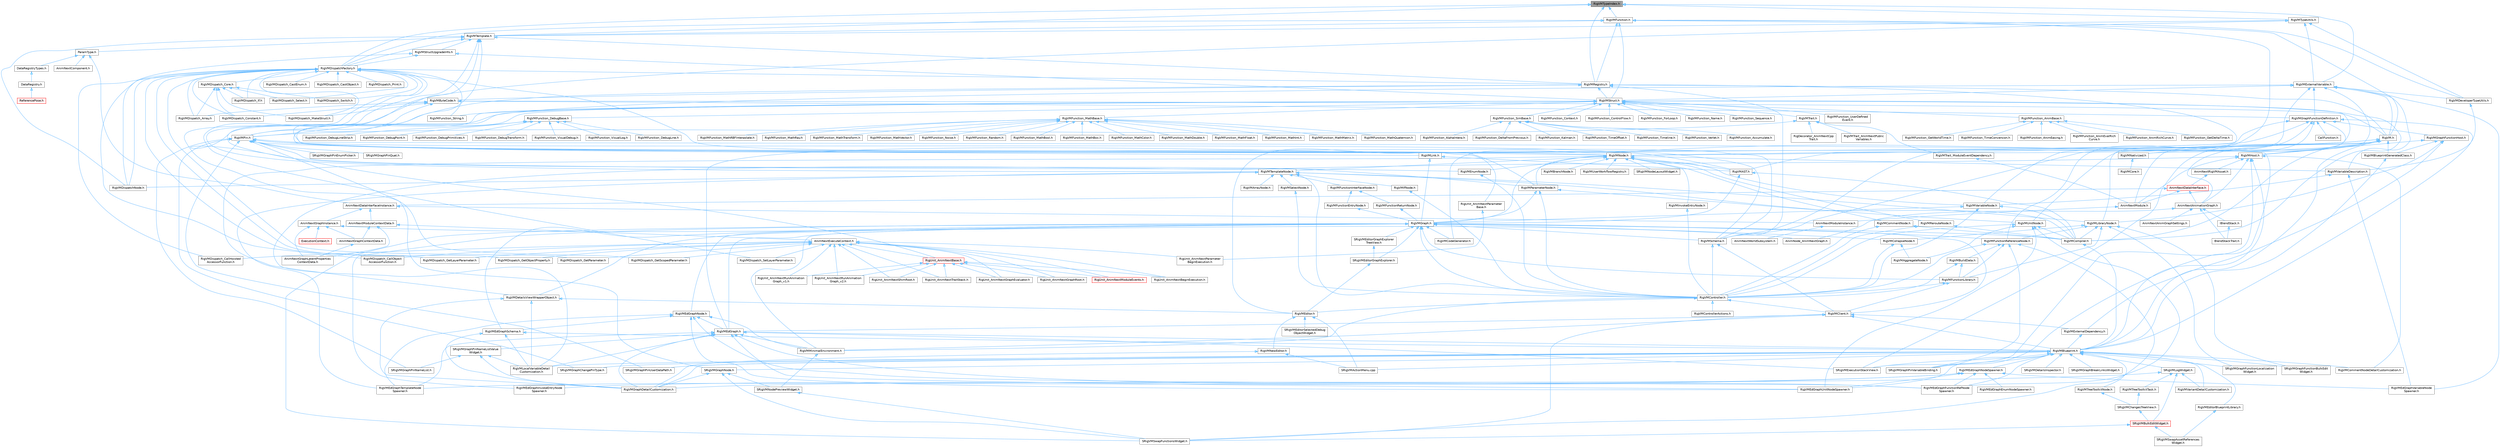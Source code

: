 digraph "RigVMTypeIndex.h"
{
 // INTERACTIVE_SVG=YES
 // LATEX_PDF_SIZE
  bgcolor="transparent";
  edge [fontname=Helvetica,fontsize=10,labelfontname=Helvetica,labelfontsize=10];
  node [fontname=Helvetica,fontsize=10,shape=box,height=0.2,width=0.4];
  Node1 [id="Node000001",label="RigVMTypeIndex.h",height=0.2,width=0.4,color="gray40", fillcolor="grey60", style="filled", fontcolor="black",tooltip=" "];
  Node1 -> Node2 [id="edge1_Node000001_Node000002",dir="back",color="steelblue1",style="solid",tooltip=" "];
  Node2 [id="Node000002",label="RigVMDispatchFactory.h",height=0.2,width=0.4,color="grey40", fillcolor="white", style="filled",URL="$de/d6b/RigVMDispatchFactory_8h.html",tooltip=" "];
  Node2 -> Node3 [id="edge2_Node000002_Node000003",dir="back",color="steelblue1",style="solid",tooltip=" "];
  Node3 [id="Node000003",label="RigVMDispatchNode.h",height=0.2,width=0.4,color="grey40", fillcolor="white", style="filled",URL="$dc/d91/RigVMDispatchNode_8h.html",tooltip=" "];
  Node2 -> Node4 [id="edge3_Node000002_Node000004",dir="back",color="steelblue1",style="solid",tooltip=" "];
  Node4 [id="Node000004",label="RigVMDispatch_Array.h",height=0.2,width=0.4,color="grey40", fillcolor="white", style="filled",URL="$d5/d45/RigVMDispatch__Array_8h.html",tooltip=" "];
  Node2 -> Node5 [id="edge4_Node000002_Node000005",dir="back",color="steelblue1",style="solid",tooltip=" "];
  Node5 [id="Node000005",label="RigVMDispatch_CallHoisted\lAccessorFunction.h",height=0.2,width=0.4,color="grey40", fillcolor="white", style="filled",URL="$d1/d9e/RigVMDispatch__CallHoistedAccessorFunction_8h.html",tooltip=" "];
  Node2 -> Node6 [id="edge5_Node000002_Node000006",dir="back",color="steelblue1",style="solid",tooltip=" "];
  Node6 [id="Node000006",label="RigVMDispatch_CallObject\lAccessorFunction.h",height=0.2,width=0.4,color="grey40", fillcolor="white", style="filled",URL="$de/da6/RigVMDispatch__CallObjectAccessorFunction_8h.html",tooltip=" "];
  Node2 -> Node7 [id="edge6_Node000002_Node000007",dir="back",color="steelblue1",style="solid",tooltip=" "];
  Node7 [id="Node000007",label="RigVMDispatch_CastEnum.h",height=0.2,width=0.4,color="grey40", fillcolor="white", style="filled",URL="$de/ddd/RigVMDispatch__CastEnum_8h.html",tooltip=" "];
  Node2 -> Node8 [id="edge7_Node000002_Node000008",dir="back",color="steelblue1",style="solid",tooltip=" "];
  Node8 [id="Node000008",label="RigVMDispatch_CastObject.h",height=0.2,width=0.4,color="grey40", fillcolor="white", style="filled",URL="$d2/df8/RigVMDispatch__CastObject_8h.html",tooltip=" "];
  Node2 -> Node9 [id="edge8_Node000002_Node000009",dir="back",color="steelblue1",style="solid",tooltip=" "];
  Node9 [id="Node000009",label="RigVMDispatch_Constant.h",height=0.2,width=0.4,color="grey40", fillcolor="white", style="filled",URL="$d2/dbe/RigVMDispatch__Constant_8h.html",tooltip=" "];
  Node2 -> Node10 [id="edge9_Node000002_Node000010",dir="back",color="steelblue1",style="solid",tooltip=" "];
  Node10 [id="Node000010",label="RigVMDispatch_Core.h",height=0.2,width=0.4,color="grey40", fillcolor="white", style="filled",URL="$da/d22/RigVMDispatch__Core_8h.html",tooltip=" "];
  Node10 -> Node4 [id="edge10_Node000010_Node000004",dir="back",color="steelblue1",style="solid",tooltip=" "];
  Node10 -> Node9 [id="edge11_Node000010_Node000009",dir="back",color="steelblue1",style="solid",tooltip=" "];
  Node10 -> Node11 [id="edge12_Node000010_Node000011",dir="back",color="steelblue1",style="solid",tooltip=" "];
  Node11 [id="Node000011",label="RigVMDispatch_If.h",height=0.2,width=0.4,color="grey40", fillcolor="white", style="filled",URL="$d4/d1d/RigVMDispatch__If_8h.html",tooltip=" "];
  Node10 -> Node12 [id="edge13_Node000010_Node000012",dir="back",color="steelblue1",style="solid",tooltip=" "];
  Node12 [id="Node000012",label="RigVMDispatch_MakeStruct.h",height=0.2,width=0.4,color="grey40", fillcolor="white", style="filled",URL="$db/d49/RigVMDispatch__MakeStruct_8h.html",tooltip=" "];
  Node10 -> Node13 [id="edge14_Node000010_Node000013",dir="back",color="steelblue1",style="solid",tooltip=" "];
  Node13 [id="Node000013",label="RigVMDispatch_Select.h",height=0.2,width=0.4,color="grey40", fillcolor="white", style="filled",URL="$df/d4e/RigVMDispatch__Select_8h.html",tooltip=" "];
  Node10 -> Node14 [id="edge15_Node000010_Node000014",dir="back",color="steelblue1",style="solid",tooltip=" "];
  Node14 [id="Node000014",label="RigVMDispatch_Switch.h",height=0.2,width=0.4,color="grey40", fillcolor="white", style="filled",URL="$d7/dfb/RigVMDispatch__Switch_8h.html",tooltip=" "];
  Node2 -> Node15 [id="edge16_Node000002_Node000015",dir="back",color="steelblue1",style="solid",tooltip=" "];
  Node15 [id="Node000015",label="RigVMDispatch_GetLayerParameter.h",height=0.2,width=0.4,color="grey40", fillcolor="white", style="filled",URL="$d1/dad/RigVMDispatch__GetLayerParameter_8h.html",tooltip=" "];
  Node2 -> Node16 [id="edge17_Node000002_Node000016",dir="back",color="steelblue1",style="solid",tooltip=" "];
  Node16 [id="Node000016",label="RigVMDispatch_GetObjectProperty.h",height=0.2,width=0.4,color="grey40", fillcolor="white", style="filled",URL="$d3/d6d/RigVMDispatch__GetObjectProperty_8h.html",tooltip=" "];
  Node2 -> Node17 [id="edge18_Node000002_Node000017",dir="back",color="steelblue1",style="solid",tooltip=" "];
  Node17 [id="Node000017",label="RigVMDispatch_GetParameter.h",height=0.2,width=0.4,color="grey40", fillcolor="white", style="filled",URL="$dd/d34/RigVMDispatch__GetParameter_8h.html",tooltip=" "];
  Node2 -> Node18 [id="edge19_Node000002_Node000018",dir="back",color="steelblue1",style="solid",tooltip=" "];
  Node18 [id="Node000018",label="RigVMDispatch_GetScopedParameter.h",height=0.2,width=0.4,color="grey40", fillcolor="white", style="filled",URL="$d0/dc7/RigVMDispatch__GetScopedParameter_8h.html",tooltip=" "];
  Node2 -> Node11 [id="edge20_Node000002_Node000011",dir="back",color="steelblue1",style="solid",tooltip=" "];
  Node2 -> Node12 [id="edge21_Node000002_Node000012",dir="back",color="steelblue1",style="solid",tooltip=" "];
  Node2 -> Node19 [id="edge22_Node000002_Node000019",dir="back",color="steelblue1",style="solid",tooltip=" "];
  Node19 [id="Node000019",label="RigVMDispatch_Print.h",height=0.2,width=0.4,color="grey40", fillcolor="white", style="filled",URL="$df/d14/RigVMDispatch__Print_8h.html",tooltip=" "];
  Node2 -> Node13 [id="edge23_Node000002_Node000013",dir="back",color="steelblue1",style="solid",tooltip=" "];
  Node2 -> Node20 [id="edge24_Node000002_Node000020",dir="back",color="steelblue1",style="solid",tooltip=" "];
  Node20 [id="Node000020",label="RigVMDispatch_SetLayerParameter.h",height=0.2,width=0.4,color="grey40", fillcolor="white", style="filled",URL="$d8/de9/RigVMDispatch__SetLayerParameter_8h.html",tooltip=" "];
  Node2 -> Node14 [id="edge25_Node000002_Node000014",dir="back",color="steelblue1",style="solid",tooltip=" "];
  Node2 -> Node21 [id="edge26_Node000002_Node000021",dir="back",color="steelblue1",style="solid",tooltip=" "];
  Node21 [id="Node000021",label="RigVMFunction_String.h",height=0.2,width=0.4,color="grey40", fillcolor="white", style="filled",URL="$d6/d74/RigVMFunction__String_8h.html",tooltip=" "];
  Node2 -> Node22 [id="edge27_Node000002_Node000022",dir="back",color="steelblue1",style="solid",tooltip=" "];
  Node22 [id="Node000022",label="RigVMRegistry.h",height=0.2,width=0.4,color="grey40", fillcolor="white", style="filled",URL="$dc/d40/RigVMRegistry_8h.html",tooltip=" "];
  Node22 -> Node23 [id="edge28_Node000022_Node000023",dir="back",color="steelblue1",style="solid",tooltip=" "];
  Node23 [id="Node000023",label="RigVM.h",height=0.2,width=0.4,color="grey40", fillcolor="white", style="filled",URL="$d0/d5e/RigVM_8h.html",tooltip=" "];
  Node23 -> Node24 [id="edge29_Node000023_Node000024",dir="back",color="steelblue1",style="solid",tooltip=" "];
  Node24 [id="Node000024",label="AnimNextAnimationGraph.h",height=0.2,width=0.4,color="grey40", fillcolor="white", style="filled",URL="$d4/dc3/AnimNextAnimationGraph_8h.html",tooltip=" "];
  Node24 -> Node25 [id="edge30_Node000024_Node000025",dir="back",color="steelblue1",style="solid",tooltip=" "];
  Node25 [id="Node000025",label="AnimNextAnimGraphSettings.h",height=0.2,width=0.4,color="grey40", fillcolor="white", style="filled",URL="$d9/da8/AnimNextAnimGraphSettings_8h.html",tooltip=" "];
  Node24 -> Node26 [id="edge31_Node000024_Node000026",dir="back",color="steelblue1",style="solid",tooltip=" "];
  Node26 [id="Node000026",label="AnimNode_AnimNextGraph.h",height=0.2,width=0.4,color="grey40", fillcolor="white", style="filled",URL="$d5/d20/AnimNode__AnimNextGraph_8h.html",tooltip=" "];
  Node24 -> Node27 [id="edge32_Node000024_Node000027",dir="back",color="steelblue1",style="solid",tooltip=" "];
  Node27 [id="Node000027",label="BlendStackTrait.h",height=0.2,width=0.4,color="grey40", fillcolor="white", style="filled",URL="$dd/dc9/BlendStackTrait_8h.html",tooltip=" "];
  Node24 -> Node28 [id="edge33_Node000024_Node000028",dir="back",color="steelblue1",style="solid",tooltip=" "];
  Node28 [id="Node000028",label="IBlendStack.h",height=0.2,width=0.4,color="grey40", fillcolor="white", style="filled",URL="$df/d73/IBlendStack_8h.html",tooltip=" "];
  Node28 -> Node27 [id="edge34_Node000028_Node000027",dir="back",color="steelblue1",style="solid",tooltip=" "];
  Node23 -> Node29 [id="edge35_Node000023_Node000029",dir="back",color="steelblue1",style="solid",tooltip=" "];
  Node29 [id="Node000029",label="AnimNextModule.h",height=0.2,width=0.4,color="grey40", fillcolor="white", style="filled",URL="$d1/dac/AnimNextModule_8h.html",tooltip=" "];
  Node29 -> Node30 [id="edge36_Node000029_Node000030",dir="back",color="steelblue1",style="solid",tooltip=" "];
  Node30 [id="Node000030",label="AnimNextModuleInstance.h",height=0.2,width=0.4,color="grey40", fillcolor="white", style="filled",URL="$d7/dbe/AnimNextModuleInstance_8h.html",tooltip=" "];
  Node30 -> Node31 [id="edge37_Node000030_Node000031",dir="back",color="steelblue1",style="solid",tooltip=" "];
  Node31 [id="Node000031",label="AnimNextWorldSubsystem.h",height=0.2,width=0.4,color="grey40", fillcolor="white", style="filled",URL="$df/d2f/AnimNextWorldSubsystem_8h.html",tooltip=" "];
  Node23 -> Node32 [id="edge38_Node000023_Node000032",dir="back",color="steelblue1",style="solid",tooltip=" "];
  Node32 [id="Node000032",label="RigVMBlueprint.h",height=0.2,width=0.4,color="grey40", fillcolor="white", style="filled",URL="$df/d44/RigVMBlueprint_8h.html",tooltip=" "];
  Node32 -> Node33 [id="edge39_Node000032_Node000033",dir="back",color="steelblue1",style="solid",tooltip=" "];
  Node33 [id="Node000033",label="RigVMCommentNodeDetailCustomization.h",height=0.2,width=0.4,color="grey40", fillcolor="white", style="filled",URL="$de/ddb/RigVMCommentNodeDetailCustomization_8h.html",tooltip=" "];
  Node32 -> Node34 [id="edge40_Node000032_Node000034",dir="back",color="steelblue1",style="solid",tooltip=" "];
  Node34 [id="Node000034",label="RigVMEdGraphFunctionRefNode\lSpawner.h",height=0.2,width=0.4,color="grey40", fillcolor="white", style="filled",URL="$d3/d16/RigVMEdGraphFunctionRefNodeSpawner_8h.html",tooltip=" "];
  Node32 -> Node35 [id="edge41_Node000032_Node000035",dir="back",color="steelblue1",style="solid",tooltip=" "];
  Node35 [id="Node000035",label="RigVMEdGraphNodeSpawner.h",height=0.2,width=0.4,color="grey40", fillcolor="white", style="filled",URL="$d4/d8b/RigVMEdGraphNodeSpawner_8h.html",tooltip=" "];
  Node35 -> Node36 [id="edge42_Node000035_Node000036",dir="back",color="steelblue1",style="solid",tooltip=" "];
  Node36 [id="Node000036",label="RigVMEdGraphEnumNodeSpawner.h",height=0.2,width=0.4,color="grey40", fillcolor="white", style="filled",URL="$d3/dfd/RigVMEdGraphEnumNodeSpawner_8h.html",tooltip=" "];
  Node35 -> Node34 [id="edge43_Node000035_Node000034",dir="back",color="steelblue1",style="solid",tooltip=" "];
  Node35 -> Node37 [id="edge44_Node000035_Node000037",dir="back",color="steelblue1",style="solid",tooltip=" "];
  Node37 [id="Node000037",label="RigVMEdGraphInvokeEntryNode\lSpawner.h",height=0.2,width=0.4,color="grey40", fillcolor="white", style="filled",URL="$d9/de6/RigVMEdGraphInvokeEntryNodeSpawner_8h.html",tooltip=" "];
  Node35 -> Node38 [id="edge45_Node000035_Node000038",dir="back",color="steelblue1",style="solid",tooltip=" "];
  Node38 [id="Node000038",label="RigVMEdGraphTemplateNode\lSpawner.h",height=0.2,width=0.4,color="grey40", fillcolor="white", style="filled",URL="$d9/d6c/RigVMEdGraphTemplateNodeSpawner_8h.html",tooltip=" "];
  Node35 -> Node39 [id="edge46_Node000035_Node000039",dir="back",color="steelblue1",style="solid",tooltip=" "];
  Node39 [id="Node000039",label="RigVMEdGraphUnitNodeSpawner.h",height=0.2,width=0.4,color="grey40", fillcolor="white", style="filled",URL="$d3/d6b/RigVMEdGraphUnitNodeSpawner_8h.html",tooltip=" "];
  Node35 -> Node40 [id="edge47_Node000035_Node000040",dir="back",color="steelblue1",style="solid",tooltip=" "];
  Node40 [id="Node000040",label="RigVMEdGraphVariableNode\lSpawner.h",height=0.2,width=0.4,color="grey40", fillcolor="white", style="filled",URL="$d0/d83/RigVMEdGraphVariableNodeSpawner_8h.html",tooltip=" "];
  Node32 -> Node39 [id="edge48_Node000032_Node000039",dir="back",color="steelblue1",style="solid",tooltip=" "];
  Node32 -> Node41 [id="edge49_Node000032_Node000041",dir="back",color="steelblue1",style="solid",tooltip=" "];
  Node41 [id="Node000041",label="RigVMEditorBlueprintLibrary.h",height=0.2,width=0.4,color="grey40", fillcolor="white", style="filled",URL="$d9/d31/RigVMEditorBlueprintLibrary_8h.html",tooltip=" "];
  Node41 -> Node42 [id="edge50_Node000041_Node000042",dir="back",color="steelblue1",style="solid",tooltip=" "];
  Node42 [id="Node000042",label="SRigVMSwapAssetReferences\lWidget.h",height=0.2,width=0.4,color="grey40", fillcolor="white", style="filled",URL="$db/d3f/SRigVMSwapAssetReferencesWidget_8h.html",tooltip=" "];
  Node32 -> Node43 [id="edge51_Node000032_Node000043",dir="back",color="steelblue1",style="solid",tooltip=" "];
  Node43 [id="Node000043",label="RigVMGraphDetailCustomization.h",height=0.2,width=0.4,color="grey40", fillcolor="white", style="filled",URL="$da/d8c/RigVMGraphDetailCustomization_8h.html",tooltip=" "];
  Node32 -> Node44 [id="edge52_Node000032_Node000044",dir="back",color="steelblue1",style="solid",tooltip=" "];
  Node44 [id="Node000044",label="RigVMLocalVariableDetail\lCustomization.h",height=0.2,width=0.4,color="grey40", fillcolor="white", style="filled",URL="$de/de8/RigVMLocalVariableDetailCustomization_8h.html",tooltip=" "];
  Node32 -> Node45 [id="edge53_Node000032_Node000045",dir="back",color="steelblue1",style="solid",tooltip=" "];
  Node45 [id="Node000045",label="RigVMTreeToolkitNode.h",height=0.2,width=0.4,color="grey40", fillcolor="white", style="filled",URL="$dc/d84/RigVMTreeToolkitNode_8h.html",tooltip=" "];
  Node45 -> Node46 [id="edge54_Node000045_Node000046",dir="back",color="steelblue1",style="solid",tooltip=" "];
  Node46 [id="Node000046",label="SRigVMChangesTreeView.h",height=0.2,width=0.4,color="grey40", fillcolor="white", style="filled",URL="$dd/d83/SRigVMChangesTreeView_8h.html",tooltip=" "];
  Node46 -> Node47 [id="edge55_Node000046_Node000047",dir="back",color="steelblue1",style="solid",tooltip=" "];
  Node47 [id="Node000047",label="SRigVMBulkEditWidget.h",height=0.2,width=0.4,color="red", fillcolor="#FFF0F0", style="filled",URL="$d7/dab/SRigVMBulkEditWidget_8h.html",tooltip=" "];
  Node47 -> Node42 [id="edge56_Node000047_Node000042",dir="back",color="steelblue1",style="solid",tooltip=" "];
  Node47 -> Node49 [id="edge57_Node000047_Node000049",dir="back",color="steelblue1",style="solid",tooltip=" "];
  Node49 [id="Node000049",label="SRigVMSwapFunctionsWidget.h",height=0.2,width=0.4,color="grey40", fillcolor="white", style="filled",URL="$d0/da2/SRigVMSwapFunctionsWidget_8h.html",tooltip=" "];
  Node32 -> Node50 [id="edge58_Node000032_Node000050",dir="back",color="steelblue1",style="solid",tooltip=" "];
  Node50 [id="Node000050",label="RigVMVariantDetailCustomization.h",height=0.2,width=0.4,color="grey40", fillcolor="white", style="filled",URL="$d2/db8/RigVMVariantDetailCustomization_8h.html",tooltip=" "];
  Node32 -> Node51 [id="edge59_Node000032_Node000051",dir="back",color="steelblue1",style="solid",tooltip=" "];
  Node51 [id="Node000051",label="SRigVMActionMenu.cpp",height=0.2,width=0.4,color="grey40", fillcolor="white", style="filled",URL="$dc/d4c/SRigVMActionMenu_8cpp.html",tooltip=" "];
  Node32 -> Node52 [id="edge60_Node000032_Node000052",dir="back",color="steelblue1",style="solid",tooltip=" "];
  Node52 [id="Node000052",label="SRigVMDetailsInspector.h",height=0.2,width=0.4,color="grey40", fillcolor="white", style="filled",URL="$df/dfb/SRigVMDetailsInspector_8h.html",tooltip=" "];
  Node32 -> Node53 [id="edge61_Node000032_Node000053",dir="back",color="steelblue1",style="solid",tooltip=" "];
  Node53 [id="Node000053",label="SRigVMExecutionStackView.h",height=0.2,width=0.4,color="grey40", fillcolor="white", style="filled",URL="$d9/d2b/SRigVMExecutionStackView_8h.html",tooltip=" "];
  Node32 -> Node54 [id="edge62_Node000032_Node000054",dir="back",color="steelblue1",style="solid",tooltip=" "];
  Node54 [id="Node000054",label="SRigVMGraphBreakLinksWidget.h",height=0.2,width=0.4,color="grey40", fillcolor="white", style="filled",URL="$d8/d4a/SRigVMGraphBreakLinksWidget_8h.html",tooltip=" "];
  Node32 -> Node55 [id="edge63_Node000032_Node000055",dir="back",color="steelblue1",style="solid",tooltip=" "];
  Node55 [id="Node000055",label="SRigVMGraphChangePinType.h",height=0.2,width=0.4,color="grey40", fillcolor="white", style="filled",URL="$d4/da7/SRigVMGraphChangePinType_8h.html",tooltip=" "];
  Node32 -> Node56 [id="edge64_Node000032_Node000056",dir="back",color="steelblue1",style="solid",tooltip=" "];
  Node56 [id="Node000056",label="SRigVMGraphFunctionBulkEdit\lWidget.h",height=0.2,width=0.4,color="grey40", fillcolor="white", style="filled",URL="$db/dbf/SRigVMGraphFunctionBulkEditWidget_8h.html",tooltip=" "];
  Node32 -> Node57 [id="edge65_Node000032_Node000057",dir="back",color="steelblue1",style="solid",tooltip=" "];
  Node57 [id="Node000057",label="SRigVMGraphFunctionLocalization\lWidget.h",height=0.2,width=0.4,color="grey40", fillcolor="white", style="filled",URL="$dd/d59/SRigVMGraphFunctionLocalizationWidget_8h.html",tooltip=" "];
  Node32 -> Node58 [id="edge66_Node000032_Node000058",dir="back",color="steelblue1",style="solid",tooltip=" "];
  Node58 [id="Node000058",label="SRigVMGraphNode.h",height=0.2,width=0.4,color="grey40", fillcolor="white", style="filled",URL="$d0/d1e/SRigVMGraphNode_8h.html",tooltip=" "];
  Node58 -> Node43 [id="edge67_Node000058_Node000043",dir="back",color="steelblue1",style="solid",tooltip=" "];
  Node58 -> Node59 [id="edge68_Node000058_Node000059",dir="back",color="steelblue1",style="solid",tooltip=" "];
  Node59 [id="Node000059",label="SRigVMNodePreviewWidget.h",height=0.2,width=0.4,color="grey40", fillcolor="white", style="filled",URL="$d5/d72/SRigVMNodePreviewWidget_8h.html",tooltip=" "];
  Node59 -> Node49 [id="edge69_Node000059_Node000049",dir="back",color="steelblue1",style="solid",tooltip=" "];
  Node58 -> Node49 [id="edge70_Node000058_Node000049",dir="back",color="steelblue1",style="solid",tooltip=" "];
  Node32 -> Node60 [id="edge71_Node000032_Node000060",dir="back",color="steelblue1",style="solid",tooltip=" "];
  Node60 [id="Node000060",label="SRigVMGraphPinUserDataPath.h",height=0.2,width=0.4,color="grey40", fillcolor="white", style="filled",URL="$d5/d31/SRigVMGraphPinUserDataPath_8h.html",tooltip=" "];
  Node32 -> Node61 [id="edge72_Node000032_Node000061",dir="back",color="steelblue1",style="solid",tooltip=" "];
  Node61 [id="Node000061",label="SRigVMGraphPinVariableBinding.h",height=0.2,width=0.4,color="grey40", fillcolor="white", style="filled",URL="$db/dca/SRigVMGraphPinVariableBinding_8h.html",tooltip=" "];
  Node32 -> Node62 [id="edge73_Node000032_Node000062",dir="back",color="steelblue1",style="solid",tooltip=" "];
  Node62 [id="Node000062",label="SRigVMLogWidget.h",height=0.2,width=0.4,color="grey40", fillcolor="white", style="filled",URL="$d9/dab/SRigVMLogWidget_8h.html",tooltip=" "];
  Node62 -> Node43 [id="edge74_Node000062_Node000043",dir="back",color="steelblue1",style="solid",tooltip=" "];
  Node62 -> Node63 [id="edge75_Node000062_Node000063",dir="back",color="steelblue1",style="solid",tooltip=" "];
  Node63 [id="Node000063",label="RigVMTreeToolkitTask.h",height=0.2,width=0.4,color="grey40", fillcolor="white", style="filled",URL="$d1/dd5/RigVMTreeToolkitTask_8h.html",tooltip=" "];
  Node63 -> Node46 [id="edge76_Node000063_Node000046",dir="back",color="steelblue1",style="solid",tooltip=" "];
  Node62 -> Node50 [id="edge77_Node000062_Node000050",dir="back",color="steelblue1",style="solid",tooltip=" "];
  Node62 -> Node47 [id="edge78_Node000062_Node000047",dir="back",color="steelblue1",style="solid",tooltip=" "];
  Node23 -> Node64 [id="edge79_Node000023_Node000064",dir="back",color="steelblue1",style="solid",tooltip=" "];
  Node64 [id="Node000064",label="RigVMBlueprintGeneratedClass.h",height=0.2,width=0.4,color="grey40", fillcolor="white", style="filled",URL="$d4/dec/RigVMBlueprintGeneratedClass_8h.html",tooltip=" "];
  Node64 -> Node32 [id="edge80_Node000064_Node000032",dir="back",color="steelblue1",style="solid",tooltip=" "];
  Node23 -> Node65 [id="edge81_Node000023_Node000065",dir="back",color="steelblue1",style="solid",tooltip=" "];
  Node65 [id="Node000065",label="RigVMCodeGenerator.h",height=0.2,width=0.4,color="grey40", fillcolor="white", style="filled",URL="$d4/d2b/RigVMCodeGenerator_8h.html",tooltip=" "];
  Node23 -> Node66 [id="edge82_Node000023_Node000066",dir="back",color="steelblue1",style="solid",tooltip=" "];
  Node66 [id="Node000066",label="RigVMCompiler.h",height=0.2,width=0.4,color="grey40", fillcolor="white", style="filled",URL="$d7/d63/RigVMCompiler_8h.html",tooltip=" "];
  Node66 -> Node32 [id="edge83_Node000066_Node000032",dir="back",color="steelblue1",style="solid",tooltip=" "];
  Node23 -> Node67 [id="edge84_Node000023_Node000067",dir="back",color="steelblue1",style="solid",tooltip=" "];
  Node67 [id="Node000067",label="RigVMEdGraph.h",height=0.2,width=0.4,color="grey40", fillcolor="white", style="filled",URL="$d9/d8c/RigVMEdGraph_8h.html",tooltip=" "];
  Node67 -> Node32 [id="edge85_Node000067_Node000032",dir="back",color="steelblue1",style="solid",tooltip=" "];
  Node67 -> Node34 [id="edge86_Node000067_Node000034",dir="back",color="steelblue1",style="solid",tooltip=" "];
  Node67 -> Node38 [id="edge87_Node000067_Node000038",dir="back",color="steelblue1",style="solid",tooltip=" "];
  Node67 -> Node39 [id="edge88_Node000067_Node000039",dir="back",color="steelblue1",style="solid",tooltip=" "];
  Node67 -> Node43 [id="edge89_Node000067_Node000043",dir="back",color="steelblue1",style="solid",tooltip=" "];
  Node67 -> Node44 [id="edge90_Node000067_Node000044",dir="back",color="steelblue1",style="solid",tooltip=" "];
  Node67 -> Node68 [id="edge91_Node000067_Node000068",dir="back",color="steelblue1",style="solid",tooltip=" "];
  Node68 [id="Node000068",label="RigVMMinimalEnvironment.h",height=0.2,width=0.4,color="grey40", fillcolor="white", style="filled",URL="$d4/d4a/RigVMMinimalEnvironment_8h.html",tooltip=" "];
  Node68 -> Node59 [id="edge92_Node000068_Node000059",dir="back",color="steelblue1",style="solid",tooltip=" "];
  Node67 -> Node53 [id="edge93_Node000067_Node000053",dir="back",color="steelblue1",style="solid",tooltip=" "];
  Node67 -> Node69 [id="edge94_Node000067_Node000069",dir="back",color="steelblue1",style="solid",tooltip=" "];
  Node69 [id="Node000069",label="SRigVMGraphPinNameListValue\lWidget.h",height=0.2,width=0.4,color="grey40", fillcolor="white", style="filled",URL="$dc/dac/SRigVMGraphPinNameListValueWidget_8h.html",tooltip=" "];
  Node69 -> Node43 [id="edge95_Node000069_Node000043",dir="back",color="steelblue1",style="solid",tooltip=" "];
  Node69 -> Node44 [id="edge96_Node000069_Node000044",dir="back",color="steelblue1",style="solid",tooltip=" "];
  Node69 -> Node70 [id="edge97_Node000069_Node000070",dir="back",color="steelblue1",style="solid",tooltip=" "];
  Node70 [id="Node000070",label="SRigVMGraphPinNameList.h",height=0.2,width=0.4,color="grey40", fillcolor="white", style="filled",URL="$d7/dfc/SRigVMGraphPinNameList_8h.html",tooltip=" "];
  Node23 -> Node71 [id="edge98_Node000023_Node000071",dir="back",color="steelblue1",style="solid",tooltip=" "];
  Node71 [id="Node000071",label="RigVMHost.h",height=0.2,width=0.4,color="grey40", fillcolor="white", style="filled",URL="$d5/d04/RigVMHost_8h.html",tooltip=" "];
  Node71 -> Node24 [id="edge99_Node000071_Node000024",dir="back",color="steelblue1",style="solid",tooltip=" "];
  Node71 -> Node29 [id="edge100_Node000071_Node000029",dir="back",color="steelblue1",style="solid",tooltip=" "];
  Node71 -> Node72 [id="edge101_Node000071_Node000072",dir="back",color="steelblue1",style="solid",tooltip=" "];
  Node72 [id="Node000072",label="AnimNextRigVMAsset.h",height=0.2,width=0.4,color="grey40", fillcolor="white", style="filled",URL="$d8/d0c/AnimNextRigVMAsset_8h.html",tooltip=" "];
  Node72 -> Node73 [id="edge102_Node000072_Node000073",dir="back",color="steelblue1",style="solid",tooltip=" "];
  Node73 [id="Node000073",label="AnimNextDataInterface.h",height=0.2,width=0.4,color="red", fillcolor="#FFF0F0", style="filled",URL="$d6/d96/AnimNextDataInterface_8h.html",tooltip=" "];
  Node73 -> Node24 [id="edge103_Node000073_Node000024",dir="back",color="steelblue1",style="solid",tooltip=" "];
  Node73 -> Node77 [id="edge104_Node000073_Node000077",dir="back",color="steelblue1",style="solid",tooltip=" "];
  Node77 [id="Node000077",label="AnimNextDataInterfaceInstance.h",height=0.2,width=0.4,color="grey40", fillcolor="white", style="filled",URL="$d4/dc0/AnimNextDataInterfaceInstance_8h.html",tooltip=" "];
  Node77 -> Node78 [id="edge105_Node000077_Node000078",dir="back",color="steelblue1",style="solid",tooltip=" "];
  Node78 [id="Node000078",label="AnimNextGraphInstance.h",height=0.2,width=0.4,color="grey40", fillcolor="white", style="filled",URL="$df/d5e/AnimNextGraphInstance_8h.html",tooltip=" "];
  Node78 -> Node79 [id="edge106_Node000078_Node000079",dir="back",color="steelblue1",style="solid",tooltip=" "];
  Node79 [id="Node000079",label="AnimNextGraphContextData.h",height=0.2,width=0.4,color="grey40", fillcolor="white", style="filled",URL="$d6/d0a/AnimNextGraphContextData_8h.html",tooltip=" "];
  Node79 -> Node80 [id="edge107_Node000079_Node000080",dir="back",color="steelblue1",style="solid",tooltip=" "];
  Node80 [id="Node000080",label="AnimNextGraphLatentProperties\lContextData.h",height=0.2,width=0.4,color="grey40", fillcolor="white", style="filled",URL="$da/d49/AnimNextGraphLatentPropertiesContextData_8h.html",tooltip=" "];
  Node78 -> Node80 [id="edge108_Node000078_Node000080",dir="back",color="steelblue1",style="solid",tooltip=" "];
  Node78 -> Node26 [id="edge109_Node000078_Node000026",dir="back",color="steelblue1",style="solid",tooltip=" "];
  Node78 -> Node81 [id="edge110_Node000078_Node000081",dir="back",color="steelblue1",style="solid",tooltip=" "];
  Node81 [id="Node000081",label="ExecutionContext.h",height=0.2,width=0.4,color="red", fillcolor="#FFF0F0", style="filled",URL="$d2/da1/ExecutionContext_8h.html",tooltip=" "];
  Node77 -> Node90 [id="edge111_Node000077_Node000090",dir="back",color="steelblue1",style="solid",tooltip=" "];
  Node90 [id="Node000090",label="AnimNextModuleContextData.h",height=0.2,width=0.4,color="grey40", fillcolor="white", style="filled",URL="$d8/d3c/AnimNextModuleContextData_8h.html",tooltip=" "];
  Node90 -> Node91 [id="edge112_Node000090_Node000091",dir="back",color="steelblue1",style="solid",tooltip=" "];
  Node91 [id="Node000091",label="AnimNextExecuteContext.h",height=0.2,width=0.4,color="grey40", fillcolor="white", style="filled",URL="$de/da5/AnimNextExecuteContext_8h.html",tooltip=" "];
  Node91 -> Node92 [id="edge113_Node000091_Node000092",dir="back",color="steelblue1",style="solid",tooltip=" "];
  Node92 [id="Node000092",label="RigUnit_AnimNextBase.h",height=0.2,width=0.4,color="red", fillcolor="#FFF0F0", style="filled",URL="$df/d32/RigUnit__AnimNextBase_8h.html",tooltip=" "];
  Node92 -> Node93 [id="edge114_Node000092_Node000093",dir="back",color="steelblue1",style="solid",tooltip=" "];
  Node93 [id="Node000093",label="RigUnit_AnimNextBeginExecution.h",height=0.2,width=0.4,color="grey40", fillcolor="white", style="filled",URL="$df/d5a/RigUnit__AnimNextBeginExecution_8h.html",tooltip=" "];
  Node92 -> Node94 [id="edge115_Node000092_Node000094",dir="back",color="steelblue1",style="solid",tooltip=" "];
  Node94 [id="Node000094",label="RigUnit_AnimNextGraphEvaluator.h",height=0.2,width=0.4,color="grey40", fillcolor="white", style="filled",URL="$db/dea/RigUnit__AnimNextGraphEvaluator_8h.html",tooltip=" "];
  Node92 -> Node95 [id="edge116_Node000092_Node000095",dir="back",color="steelblue1",style="solid",tooltip=" "];
  Node95 [id="Node000095",label="RigUnit_AnimNextGraphRoot.h",height=0.2,width=0.4,color="grey40", fillcolor="white", style="filled",URL="$db/db2/RigUnit__AnimNextGraphRoot_8h.html",tooltip=" "];
  Node92 -> Node96 [id="edge117_Node000092_Node000096",dir="back",color="steelblue1",style="solid",tooltip=" "];
  Node96 [id="Node000096",label="RigUnit_AnimNextModuleEvents.h",height=0.2,width=0.4,color="red", fillcolor="#FFF0F0", style="filled",URL="$db/d6a/RigUnit__AnimNextModuleEvents_8h.html",tooltip=" "];
  Node92 -> Node98 [id="edge118_Node000092_Node000098",dir="back",color="steelblue1",style="solid",tooltip=" "];
  Node98 [id="Node000098",label="RigUnit_AnimNextRunAnimation\lGraph_v1.h",height=0.2,width=0.4,color="grey40", fillcolor="white", style="filled",URL="$d1/df7/RigUnit__AnimNextRunAnimationGraph__v1_8h.html",tooltip=" "];
  Node92 -> Node99 [id="edge119_Node000092_Node000099",dir="back",color="steelblue1",style="solid",tooltip=" "];
  Node99 [id="Node000099",label="RigUnit_AnimNextRunAnimation\lGraph_v2.h",height=0.2,width=0.4,color="grey40", fillcolor="white", style="filled",URL="$d6/d84/RigUnit__AnimNextRunAnimationGraph__v2_8h.html",tooltip=" "];
  Node92 -> Node100 [id="edge120_Node000092_Node000100",dir="back",color="steelblue1",style="solid",tooltip=" "];
  Node100 [id="Node000100",label="RigUnit_AnimNextShimRoot.h",height=0.2,width=0.4,color="grey40", fillcolor="white", style="filled",URL="$de/d67/RigUnit__AnimNextShimRoot_8h.html",tooltip=" "];
  Node92 -> Node101 [id="edge121_Node000092_Node000101",dir="back",color="steelblue1",style="solid",tooltip=" "];
  Node101 [id="Node000101",label="RigUnit_AnimNextTraitStack.h",height=0.2,width=0.4,color="grey40", fillcolor="white", style="filled",URL="$d0/d14/RigUnit__AnimNextTraitStack_8h.html",tooltip=" "];
  Node91 -> Node93 [id="edge122_Node000091_Node000093",dir="back",color="steelblue1",style="solid",tooltip=" "];
  Node91 -> Node94 [id="edge123_Node000091_Node000094",dir="back",color="steelblue1",style="solid",tooltip=" "];
  Node91 -> Node95 [id="edge124_Node000091_Node000095",dir="back",color="steelblue1",style="solid",tooltip=" "];
  Node91 -> Node96 [id="edge125_Node000091_Node000096",dir="back",color="steelblue1",style="solid",tooltip=" "];
  Node91 -> Node104 [id="edge126_Node000091_Node000104",dir="back",color="steelblue1",style="solid",tooltip=" "];
  Node104 [id="Node000104",label="RigUnit_AnimNextParameter\lBeginExecution.h",height=0.2,width=0.4,color="grey40", fillcolor="white", style="filled",URL="$df/d50/RigUnit__AnimNextParameterBeginExecution_8h.html",tooltip=" "];
  Node91 -> Node98 [id="edge127_Node000091_Node000098",dir="back",color="steelblue1",style="solid",tooltip=" "];
  Node91 -> Node99 [id="edge128_Node000091_Node000099",dir="back",color="steelblue1",style="solid",tooltip=" "];
  Node91 -> Node100 [id="edge129_Node000091_Node000100",dir="back",color="steelblue1",style="solid",tooltip=" "];
  Node91 -> Node101 [id="edge130_Node000091_Node000101",dir="back",color="steelblue1",style="solid",tooltip=" "];
  Node91 -> Node5 [id="edge131_Node000091_Node000005",dir="back",color="steelblue1",style="solid",tooltip=" "];
  Node91 -> Node6 [id="edge132_Node000091_Node000006",dir="back",color="steelblue1",style="solid",tooltip=" "];
  Node91 -> Node15 [id="edge133_Node000091_Node000015",dir="back",color="steelblue1",style="solid",tooltip=" "];
  Node91 -> Node16 [id="edge134_Node000091_Node000016",dir="back",color="steelblue1",style="solid",tooltip=" "];
  Node91 -> Node17 [id="edge135_Node000091_Node000017",dir="back",color="steelblue1",style="solid",tooltip=" "];
  Node91 -> Node18 [id="edge136_Node000091_Node000018",dir="back",color="steelblue1",style="solid",tooltip=" "];
  Node91 -> Node20 [id="edge137_Node000091_Node000020",dir="back",color="steelblue1",style="solid",tooltip=" "];
  Node90 -> Node79 [id="edge138_Node000090_Node000079",dir="back",color="steelblue1",style="solid",tooltip=" "];
  Node90 -> Node80 [id="edge139_Node000090_Node000080",dir="back",color="steelblue1",style="solid",tooltip=" "];
  Node77 -> Node30 [id="edge140_Node000077_Node000030",dir="back",color="steelblue1",style="solid",tooltip=" "];
  Node73 -> Node29 [id="edge141_Node000073_Node000029",dir="back",color="steelblue1",style="solid",tooltip=" "];
  Node71 -> Node32 [id="edge142_Node000071_Node000032",dir="back",color="steelblue1",style="solid",tooltip=" "];
  Node71 -> Node33 [id="edge143_Node000071_Node000033",dir="back",color="steelblue1",style="solid",tooltip=" "];
  Node71 -> Node44 [id="edge144_Node000071_Node000044",dir="back",color="steelblue1",style="solid",tooltip=" "];
  Node71 -> Node53 [id="edge145_Node000071_Node000053",dir="back",color="steelblue1",style="solid",tooltip=" "];
  Node23 -> Node105 [id="edge146_Node000023_Node000105",dir="back",color="steelblue1",style="solid",tooltip=" "];
  Node105 [id="Node000105",label="RigVMNativized.h",height=0.2,width=0.4,color="grey40", fillcolor="white", style="filled",URL="$df/d99/RigVMNativized_8h.html",tooltip=" "];
  Node105 -> Node106 [id="edge147_Node000105_Node000106",dir="back",color="steelblue1",style="solid",tooltip=" "];
  Node106 [id="Node000106",label="RigVMCore.h",height=0.2,width=0.4,color="grey40", fillcolor="white", style="filled",URL="$d3/dbd/RigVMCore_8h.html",tooltip=" "];
  Node23 -> Node107 [id="edge148_Node000023_Node000107",dir="back",color="steelblue1",style="solid",tooltip=" "];
  Node107 [id="Node000107",label="RigVMNode.h",height=0.2,width=0.4,color="grey40", fillcolor="white", style="filled",URL="$df/d31/RigVMNode_8h.html",tooltip=" "];
  Node107 -> Node108 [id="edge149_Node000107_Node000108",dir="back",color="steelblue1",style="solid",tooltip=" "];
  Node108 [id="Node000108",label="RigVMAST.h",height=0.2,width=0.4,color="grey40", fillcolor="white", style="filled",URL="$d9/d6d/RigVMAST_8h.html",tooltip=" "];
  Node108 -> Node66 [id="edge150_Node000108_Node000066",dir="back",color="steelblue1",style="solid",tooltip=" "];
  Node108 -> Node109 [id="edge151_Node000108_Node000109",dir="back",color="steelblue1",style="solid",tooltip=" "];
  Node109 [id="Node000109",label="RigVMGraph.h",height=0.2,width=0.4,color="grey40", fillcolor="white", style="filled",URL="$d7/dfd/RigVMGraph_8h.html",tooltip=" "];
  Node109 -> Node110 [id="edge152_Node000109_Node000110",dir="back",color="steelblue1",style="solid",tooltip=" "];
  Node110 [id="Node000110",label="RigVMClient.h",height=0.2,width=0.4,color="grey40", fillcolor="white", style="filled",URL="$db/d93/RigVMClient_8h.html",tooltip=" "];
  Node110 -> Node32 [id="edge153_Node000110_Node000032",dir="back",color="steelblue1",style="solid",tooltip=" "];
  Node110 -> Node67 [id="edge154_Node000110_Node000067",dir="back",color="steelblue1",style="solid",tooltip=" "];
  Node110 -> Node111 [id="edge155_Node000110_Node000111",dir="back",color="steelblue1",style="solid",tooltip=" "];
  Node111 [id="Node000111",label="RigVMExternalDependency.h",height=0.2,width=0.4,color="grey40", fillcolor="white", style="filled",URL="$d2/d83/RigVMExternalDependency_8h.html",tooltip=" "];
  Node111 -> Node32 [id="edge156_Node000111_Node000032",dir="back",color="steelblue1",style="solid",tooltip=" "];
  Node110 -> Node68 [id="edge157_Node000110_Node000068",dir="back",color="steelblue1",style="solid",tooltip=" "];
  Node110 -> Node49 [id="edge158_Node000110_Node000049",dir="back",color="steelblue1",style="solid",tooltip=" "];
  Node109 -> Node65 [id="edge159_Node000109_Node000065",dir="back",color="steelblue1",style="solid",tooltip=" "];
  Node109 -> Node112 [id="edge160_Node000109_Node000112",dir="back",color="steelblue1",style="solid",tooltip=" "];
  Node112 [id="Node000112",label="RigVMCollapseNode.h",height=0.2,width=0.4,color="grey40", fillcolor="white", style="filled",URL="$d1/d95/RigVMCollapseNode_8h.html",tooltip=" "];
  Node112 -> Node113 [id="edge161_Node000112_Node000113",dir="back",color="steelblue1",style="solid",tooltip=" "];
  Node113 [id="Node000113",label="RigVMAggregateNode.h",height=0.2,width=0.4,color="grey40", fillcolor="white", style="filled",URL="$d7/d89/RigVMAggregateNode_8h.html",tooltip=" "];
  Node112 -> Node114 [id="edge162_Node000112_Node000114",dir="back",color="steelblue1",style="solid",tooltip=" "];
  Node114 [id="Node000114",label="RigVMController.h",height=0.2,width=0.4,color="grey40", fillcolor="white", style="filled",URL="$da/d1e/RigVMController_8h.html",tooltip=" "];
  Node114 -> Node110 [id="edge163_Node000114_Node000110",dir="back",color="steelblue1",style="solid",tooltip=" "];
  Node114 -> Node115 [id="edge164_Node000114_Node000115",dir="back",color="steelblue1",style="solid",tooltip=" "];
  Node115 [id="Node000115",label="RigVMControllerActions.h",height=0.2,width=0.4,color="grey40", fillcolor="white", style="filled",URL="$d3/dc4/RigVMControllerActions_8h.html",tooltip=" "];
  Node114 -> Node116 [id="edge165_Node000114_Node000116",dir="back",color="steelblue1",style="solid",tooltip=" "];
  Node116 [id="Node000116",label="RigVMEditor.h",height=0.2,width=0.4,color="grey40", fillcolor="white", style="filled",URL="$d3/d13/RigVMEditor_8h.html",tooltip=" "];
  Node116 -> Node117 [id="edge166_Node000116_Node000117",dir="back",color="steelblue1",style="solid",tooltip=" "];
  Node117 [id="Node000117",label="RigVMNewEditor.h",height=0.2,width=0.4,color="grey40", fillcolor="white", style="filled",URL="$df/dd1/RigVMNewEditor_8h.html",tooltip=" "];
  Node117 -> Node43 [id="edge167_Node000117_Node000043",dir="back",color="steelblue1",style="solid",tooltip=" "];
  Node117 -> Node51 [id="edge168_Node000117_Node000051",dir="back",color="steelblue1",style="solid",tooltip=" "];
  Node116 -> Node51 [id="edge169_Node000116_Node000051",dir="back",color="steelblue1",style="solid",tooltip=" "];
  Node116 -> Node118 [id="edge170_Node000116_Node000118",dir="back",color="steelblue1",style="solid",tooltip=" "];
  Node118 [id="Node000118",label="SRigVMEditorSelectedDebug\lObjectWidget.h",height=0.2,width=0.4,color="grey40", fillcolor="white", style="filled",URL="$d9/dcd/SRigVMEditorSelectedDebugObjectWidget_8h.html",tooltip=" "];
  Node114 -> Node68 [id="edge171_Node000114_Node000068",dir="back",color="steelblue1",style="solid",tooltip=" "];
  Node109 -> Node66 [id="edge172_Node000109_Node000066",dir="back",color="steelblue1",style="solid",tooltip=" "];
  Node109 -> Node114 [id="edge173_Node000109_Node000114",dir="back",color="steelblue1",style="solid",tooltip=" "];
  Node109 -> Node119 [id="edge174_Node000109_Node000119",dir="back",color="steelblue1",style="solid",tooltip=" "];
  Node119 [id="Node000119",label="RigVMDetailsViewWrapperObject.h",height=0.2,width=0.4,color="grey40", fillcolor="white", style="filled",URL="$dd/d41/RigVMDetailsViewWrapperObject_8h.html",tooltip=" "];
  Node119 -> Node116 [id="edge175_Node000119_Node000116",dir="back",color="steelblue1",style="solid",tooltip=" "];
  Node119 -> Node43 [id="edge176_Node000119_Node000043",dir="back",color="steelblue1",style="solid",tooltip=" "];
  Node119 -> Node44 [id="edge177_Node000119_Node000044",dir="back",color="steelblue1",style="solid",tooltip=" "];
  Node109 -> Node67 [id="edge178_Node000109_Node000067",dir="back",color="steelblue1",style="solid",tooltip=" "];
  Node109 -> Node37 [id="edge179_Node000109_Node000037",dir="back",color="steelblue1",style="solid",tooltip=" "];
  Node109 -> Node120 [id="edge180_Node000109_Node000120",dir="back",color="steelblue1",style="solid",tooltip=" "];
  Node120 [id="Node000120",label="RigVMEdGraphNode.h",height=0.2,width=0.4,color="grey40", fillcolor="white", style="filled",URL="$d8/dcd/RigVMEdGraphNode_8h.html",tooltip=" "];
  Node120 -> Node67 [id="edge181_Node000120_Node000067",dir="back",color="steelblue1",style="solid",tooltip=" "];
  Node120 -> Node34 [id="edge182_Node000120_Node000034",dir="back",color="steelblue1",style="solid",tooltip=" "];
  Node120 -> Node121 [id="edge183_Node000120_Node000121",dir="back",color="steelblue1",style="solid",tooltip=" "];
  Node121 [id="Node000121",label="RigVMEdGraphSchema.h",height=0.2,width=0.4,color="grey40", fillcolor="white", style="filled",URL="$dc/de3/RigVMEdGraphSchema_8h.html",tooltip=" "];
  Node121 -> Node32 [id="edge184_Node000121_Node000032",dir="back",color="steelblue1",style="solid",tooltip=" "];
  Node121 -> Node43 [id="edge185_Node000121_Node000043",dir="back",color="steelblue1",style="solid",tooltip=" "];
  Node121 -> Node44 [id="edge186_Node000121_Node000044",dir="back",color="steelblue1",style="solid",tooltip=" "];
  Node120 -> Node38 [id="edge187_Node000120_Node000038",dir="back",color="steelblue1",style="solid",tooltip=" "];
  Node120 -> Node39 [id="edge188_Node000120_Node000039",dir="back",color="steelblue1",style="solid",tooltip=" "];
  Node120 -> Node68 [id="edge189_Node000120_Node000068",dir="back",color="steelblue1",style="solid",tooltip=" "];
  Node109 -> Node121 [id="edge190_Node000109_Node000121",dir="back",color="steelblue1",style="solid",tooltip=" "];
  Node109 -> Node122 [id="edge191_Node000109_Node000122",dir="back",color="steelblue1",style="solid",tooltip=" "];
  Node122 [id="Node000122",label="RigVMFunctionLibrary.h",height=0.2,width=0.4,color="grey40", fillcolor="white", style="filled",URL="$da/d39/RigVMFunctionLibrary_8h.html",tooltip=" "];
  Node122 -> Node110 [id="edge192_Node000122_Node000110",dir="back",color="steelblue1",style="solid",tooltip=" "];
  Node122 -> Node114 [id="edge193_Node000122_Node000114",dir="back",color="steelblue1",style="solid",tooltip=" "];
  Node109 -> Node123 [id="edge194_Node000109_Node000123",dir="back",color="steelblue1",style="solid",tooltip=" "];
  Node123 [id="Node000123",label="RigVMFunctionReferenceNode.h",height=0.2,width=0.4,color="grey40", fillcolor="white", style="filled",URL="$d8/dae/RigVMFunctionReferenceNode_8h.html",tooltip=" "];
  Node123 -> Node124 [id="edge195_Node000123_Node000124",dir="back",color="steelblue1",style="solid",tooltip=" "];
  Node124 [id="Node000124",label="RigVMBuildData.h",height=0.2,width=0.4,color="grey40", fillcolor="white", style="filled",URL="$df/d5a/RigVMBuildData_8h.html",tooltip=" "];
  Node124 -> Node114 [id="edge196_Node000124_Node000114",dir="back",color="steelblue1",style="solid",tooltip=" "];
  Node124 -> Node122 [id="edge197_Node000124_Node000122",dir="back",color="steelblue1",style="solid",tooltip=" "];
  Node123 -> Node114 [id="edge198_Node000123_Node000114",dir="back",color="steelblue1",style="solid",tooltip=" "];
  Node123 -> Node122 [id="edge199_Node000123_Node000122",dir="back",color="steelblue1",style="solid",tooltip=" "];
  Node123 -> Node61 [id="edge200_Node000123_Node000061",dir="back",color="steelblue1",style="solid",tooltip=" "];
  Node123 -> Node49 [id="edge201_Node000123_Node000049",dir="back",color="steelblue1",style="solid",tooltip=" "];
  Node109 -> Node68 [id="edge202_Node000109_Node000068",dir="back",color="steelblue1",style="solid",tooltip=" "];
  Node109 -> Node125 [id="edge203_Node000109_Node000125",dir="back",color="steelblue1",style="solid",tooltip=" "];
  Node125 [id="Node000125",label="RigVMSchema.h",height=0.2,width=0.4,color="grey40", fillcolor="white", style="filled",URL="$d7/dc2/RigVMSchema_8h.html",tooltip=" "];
  Node125 -> Node110 [id="edge204_Node000125_Node000110",dir="back",color="steelblue1",style="solid",tooltip=" "];
  Node125 -> Node114 [id="edge205_Node000125_Node000114",dir="back",color="steelblue1",style="solid",tooltip=" "];
  Node109 -> Node126 [id="edge206_Node000109_Node000126",dir="back",color="steelblue1",style="solid",tooltip=" "];
  Node126 [id="Node000126",label="SRigVMEditorGraphExplorer.h",height=0.2,width=0.4,color="grey40", fillcolor="white", style="filled",URL="$db/d11/SRigVMEditorGraphExplorer_8h.html",tooltip=" "];
  Node126 -> Node116 [id="edge207_Node000126_Node000116",dir="back",color="steelblue1",style="solid",tooltip=" "];
  Node109 -> Node127 [id="edge208_Node000109_Node000127",dir="back",color="steelblue1",style="solid",tooltip=" "];
  Node127 [id="Node000127",label="SRigVMEditorGraphExplorer\lTreeView.h",height=0.2,width=0.4,color="grey40", fillcolor="white", style="filled",URL="$d8/d43/SRigVMEditorGraphExplorerTreeView_8h.html",tooltip=" "];
  Node127 -> Node126 [id="edge209_Node000127_Node000126",dir="back",color="steelblue1",style="solid",tooltip=" "];
  Node109 -> Node49 [id="edge210_Node000109_Node000049",dir="back",color="steelblue1",style="solid",tooltip=" "];
  Node107 -> Node128 [id="edge211_Node000107_Node000128",dir="back",color="steelblue1",style="solid",tooltip=" "];
  Node128 [id="Node000128",label="RigVMBranchNode.h",height=0.2,width=0.4,color="grey40", fillcolor="white", style="filled",URL="$dc/d3b/RigVMBranchNode_8h.html",tooltip=" "];
  Node107 -> Node129 [id="edge212_Node000107_Node000129",dir="back",color="steelblue1",style="solid",tooltip=" "];
  Node129 [id="Node000129",label="RigVMCommentNode.h",height=0.2,width=0.4,color="grey40", fillcolor="white", style="filled",URL="$da/d66/RigVMCommentNode_8h.html",tooltip=" "];
  Node129 -> Node66 [id="edge213_Node000129_Node000066",dir="back",color="steelblue1",style="solid",tooltip=" "];
  Node129 -> Node114 [id="edge214_Node000129_Node000114",dir="back",color="steelblue1",style="solid",tooltip=" "];
  Node107 -> Node119 [id="edge215_Node000107_Node000119",dir="back",color="steelblue1",style="solid",tooltip=" "];
  Node107 -> Node130 [id="edge216_Node000107_Node000130",dir="back",color="steelblue1",style="solid",tooltip=" "];
  Node130 [id="Node000130",label="RigVMEnumNode.h",height=0.2,width=0.4,color="grey40", fillcolor="white", style="filled",URL="$d8/d16/RigVMEnumNode_8h.html",tooltip=" "];
  Node130 -> Node114 [id="edge217_Node000130_Node000114",dir="back",color="steelblue1",style="solid",tooltip=" "];
  Node107 -> Node109 [id="edge218_Node000107_Node000109",dir="back",color="steelblue1",style="solid",tooltip=" "];
  Node107 -> Node131 [id="edge219_Node000107_Node000131",dir="back",color="steelblue1",style="solid",tooltip=" "];
  Node131 [id="Node000131",label="RigVMInvokeEntryNode.h",height=0.2,width=0.4,color="grey40", fillcolor="white", style="filled",URL="$de/ddf/RigVMInvokeEntryNode_8h.html",tooltip=" "];
  Node131 -> Node114 [id="edge220_Node000131_Node000114",dir="back",color="steelblue1",style="solid",tooltip=" "];
  Node107 -> Node132 [id="edge221_Node000107_Node000132",dir="back",color="steelblue1",style="solid",tooltip=" "];
  Node132 [id="Node000132",label="RigVMParameterNode.h",height=0.2,width=0.4,color="grey40", fillcolor="white", style="filled",URL="$dd/dfd/RigVMParameterNode_8h.html",tooltip=" "];
  Node132 -> Node66 [id="edge222_Node000132_Node000066",dir="back",color="steelblue1",style="solid",tooltip=" "];
  Node132 -> Node114 [id="edge223_Node000132_Node000114",dir="back",color="steelblue1",style="solid",tooltip=" "];
  Node132 -> Node109 [id="edge224_Node000132_Node000109",dir="back",color="steelblue1",style="solid",tooltip=" "];
  Node107 -> Node133 [id="edge225_Node000107_Node000133",dir="back",color="steelblue1",style="solid",tooltip=" "];
  Node133 [id="Node000133",label="RigVMRerouteNode.h",height=0.2,width=0.4,color="grey40", fillcolor="white", style="filled",URL="$d7/dd8/RigVMRerouteNode_8h.html",tooltip=" "];
  Node133 -> Node66 [id="edge226_Node000133_Node000066",dir="back",color="steelblue1",style="solid",tooltip=" "];
  Node133 -> Node114 [id="edge227_Node000133_Node000114",dir="back",color="steelblue1",style="solid",tooltip=" "];
  Node107 -> Node134 [id="edge228_Node000107_Node000134",dir="back",color="steelblue1",style="solid",tooltip=" "];
  Node134 [id="Node000134",label="RigVMTemplateNode.h",height=0.2,width=0.4,color="grey40", fillcolor="white", style="filled",URL="$d3/d3f/RigVMTemplateNode_8h.html",tooltip=" "];
  Node134 -> Node135 [id="edge229_Node000134_Node000135",dir="back",color="steelblue1",style="solid",tooltip=" "];
  Node135 [id="Node000135",label="RigVMArrayNode.h",height=0.2,width=0.4,color="grey40", fillcolor="white", style="filled",URL="$dd/d66/RigVMArrayNode_8h.html",tooltip=" "];
  Node134 -> Node114 [id="edge230_Node000134_Node000114",dir="back",color="steelblue1",style="solid",tooltip=" "];
  Node134 -> Node3 [id="edge231_Node000134_Node000003",dir="back",color="steelblue1",style="solid",tooltip=" "];
  Node134 -> Node38 [id="edge232_Node000134_Node000038",dir="back",color="steelblue1",style="solid",tooltip=" "];
  Node134 -> Node136 [id="edge233_Node000134_Node000136",dir="back",color="steelblue1",style="solid",tooltip=" "];
  Node136 [id="Node000136",label="RigVMFunctionInterfaceNode.h",height=0.2,width=0.4,color="grey40", fillcolor="white", style="filled",URL="$dd/d44/RigVMFunctionInterfaceNode_8h.html",tooltip=" "];
  Node136 -> Node137 [id="edge234_Node000136_Node000137",dir="back",color="steelblue1",style="solid",tooltip=" "];
  Node137 [id="Node000137",label="RigVMFunctionEntryNode.h",height=0.2,width=0.4,color="grey40", fillcolor="white", style="filled",URL="$d1/de8/RigVMFunctionEntryNode_8h.html",tooltip=" "];
  Node137 -> Node109 [id="edge235_Node000137_Node000109",dir="back",color="steelblue1",style="solid",tooltip=" "];
  Node136 -> Node138 [id="edge236_Node000136_Node000138",dir="back",color="steelblue1",style="solid",tooltip=" "];
  Node138 [id="Node000138",label="RigVMFunctionReturnNode.h",height=0.2,width=0.4,color="grey40", fillcolor="white", style="filled",URL="$d6/dc6/RigVMFunctionReturnNode_8h.html",tooltip=" "];
  Node138 -> Node109 [id="edge237_Node000138_Node000109",dir="back",color="steelblue1",style="solid",tooltip=" "];
  Node134 -> Node139 [id="edge238_Node000134_Node000139",dir="back",color="steelblue1",style="solid",tooltip=" "];
  Node139 [id="Node000139",label="RigVMIfNode.h",height=0.2,width=0.4,color="grey40", fillcolor="white", style="filled",URL="$d6/d0c/RigVMIfNode_8h.html",tooltip=" "];
  Node139 -> Node114 [id="edge239_Node000139_Node000114",dir="back",color="steelblue1",style="solid",tooltip=" "];
  Node134 -> Node140 [id="edge240_Node000134_Node000140",dir="back",color="steelblue1",style="solid",tooltip=" "];
  Node140 [id="Node000140",label="RigVMLibraryNode.h",height=0.2,width=0.4,color="grey40", fillcolor="white", style="filled",URL="$d5/dfd/RigVMLibraryNode_8h.html",tooltip=" "];
  Node140 -> Node112 [id="edge241_Node000140_Node000112",dir="back",color="steelblue1",style="solid",tooltip=" "];
  Node140 -> Node66 [id="edge242_Node000140_Node000066",dir="back",color="steelblue1",style="solid",tooltip=" "];
  Node140 -> Node122 [id="edge243_Node000140_Node000122",dir="back",color="steelblue1",style="solid",tooltip=" "];
  Node140 -> Node123 [id="edge244_Node000140_Node000123",dir="back",color="steelblue1",style="solid",tooltip=" "];
  Node140 -> Node56 [id="edge245_Node000140_Node000056",dir="back",color="steelblue1",style="solid",tooltip=" "];
  Node140 -> Node57 [id="edge246_Node000140_Node000057",dir="back",color="steelblue1",style="solid",tooltip=" "];
  Node134 -> Node141 [id="edge247_Node000134_Node000141",dir="back",color="steelblue1",style="solid",tooltip=" "];
  Node141 [id="Node000141",label="RigVMSelectNode.h",height=0.2,width=0.4,color="grey40", fillcolor="white", style="filled",URL="$d0/db0/RigVMSelectNode_8h.html",tooltip=" "];
  Node141 -> Node114 [id="edge248_Node000141_Node000114",dir="back",color="steelblue1",style="solid",tooltip=" "];
  Node134 -> Node142 [id="edge249_Node000134_Node000142",dir="back",color="steelblue1",style="solid",tooltip=" "];
  Node142 [id="Node000142",label="RigVMUnitNode.h",height=0.2,width=0.4,color="grey40", fillcolor="white", style="filled",URL="$d1/dbc/RigVMUnitNode_8h.html",tooltip=" "];
  Node142 -> Node113 [id="edge250_Node000142_Node000113",dir="back",color="steelblue1",style="solid",tooltip=" "];
  Node142 -> Node66 [id="edge251_Node000142_Node000066",dir="back",color="steelblue1",style="solid",tooltip=" "];
  Node142 -> Node114 [id="edge252_Node000142_Node000114",dir="back",color="steelblue1",style="solid",tooltip=" "];
  Node142 -> Node34 [id="edge253_Node000142_Node000034",dir="back",color="steelblue1",style="solid",tooltip=" "];
  Node142 -> Node39 [id="edge254_Node000142_Node000039",dir="back",color="steelblue1",style="solid",tooltip=" "];
  Node107 -> Node143 [id="edge255_Node000107_Node000143",dir="back",color="steelblue1",style="solid",tooltip=" "];
  Node143 [id="Node000143",label="RigVMUserWorkflowRegistry.h",height=0.2,width=0.4,color="grey40", fillcolor="white", style="filled",URL="$da/d27/RigVMUserWorkflowRegistry_8h.html",tooltip=" "];
  Node107 -> Node144 [id="edge256_Node000107_Node000144",dir="back",color="steelblue1",style="solid",tooltip=" "];
  Node144 [id="Node000144",label="RigVMVariableDescription.h",height=0.2,width=0.4,color="grey40", fillcolor="white", style="filled",URL="$d8/dd8/RigVMVariableDescription_8h.html",tooltip=" "];
  Node144 -> Node40 [id="edge257_Node000144_Node000040",dir="back",color="steelblue1",style="solid",tooltip=" "];
  Node144 -> Node145 [id="edge258_Node000144_Node000145",dir="back",color="steelblue1",style="solid",tooltip=" "];
  Node145 [id="Node000145",label="RigVMVariableNode.h",height=0.2,width=0.4,color="grey40", fillcolor="white", style="filled",URL="$d0/dc6/RigVMVariableNode_8h.html",tooltip=" "];
  Node145 -> Node66 [id="edge259_Node000145_Node000066",dir="back",color="steelblue1",style="solid",tooltip=" "];
  Node145 -> Node114 [id="edge260_Node000145_Node000114",dir="back",color="steelblue1",style="solid",tooltip=" "];
  Node145 -> Node109 [id="edge261_Node000145_Node000109",dir="back",color="steelblue1",style="solid",tooltip=" "];
  Node107 -> Node145 [id="edge262_Node000107_Node000145",dir="back",color="steelblue1",style="solid",tooltip=" "];
  Node107 -> Node146 [id="edge263_Node000107_Node000146",dir="back",color="steelblue1",style="solid",tooltip=" "];
  Node146 [id="Node000146",label="SRigVMNodeLayoutWidget.h",height=0.2,width=0.4,color="grey40", fillcolor="white", style="filled",URL="$dc/da9/SRigVMNodeLayoutWidget_8h.html",tooltip=" "];
  Node23 -> Node53 [id="edge264_Node000023_Node000053",dir="back",color="steelblue1",style="solid",tooltip=" "];
  Node22 -> Node108 [id="edge265_Node000022_Node000108",dir="back",color="steelblue1",style="solid",tooltip=" "];
  Node22 -> Node147 [id="edge266_Node000022_Node000147",dir="back",color="steelblue1",style="solid",tooltip=" "];
  Node147 [id="Node000147",label="RigVMByteCode.h",height=0.2,width=0.4,color="grey40", fillcolor="white", style="filled",URL="$da/d6c/RigVMByteCode_8h.html",tooltip=" "];
  Node147 -> Node23 [id="edge267_Node000147_Node000023",dir="back",color="steelblue1",style="solid",tooltip=" "];
  Node147 -> Node4 [id="edge268_Node000147_Node000004",dir="back",color="steelblue1",style="solid",tooltip=" "];
  Node147 -> Node9 [id="edge269_Node000147_Node000009",dir="back",color="steelblue1",style="solid",tooltip=" "];
  Node147 -> Node12 [id="edge270_Node000147_Node000012",dir="back",color="steelblue1",style="solid",tooltip=" "];
  Node147 -> Node148 [id="edge271_Node000147_Node000148",dir="back",color="steelblue1",style="solid",tooltip=" "];
  Node148 [id="Node000148",label="RigVMGraphFunctionDefinition.h",height=0.2,width=0.4,color="grey40", fillcolor="white", style="filled",URL="$d1/db1/RigVMGraphFunctionDefinition_8h.html",tooltip=" "];
  Node148 -> Node89 [id="edge272_Node000148_Node000089",dir="back",color="steelblue1",style="solid",tooltip=" "];
  Node89 [id="Node000089",label="CallFunction.h",height=0.2,width=0.4,color="grey40", fillcolor="white", style="filled",URL="$d0/dcd/CallFunction_8h.html",tooltip=" "];
  Node148 -> Node32 [id="edge273_Node000148_Node000032",dir="back",color="steelblue1",style="solid",tooltip=" "];
  Node148 -> Node116 [id="edge274_Node000148_Node000116",dir="back",color="steelblue1",style="solid",tooltip=" "];
  Node148 -> Node123 [id="edge275_Node000148_Node000123",dir="back",color="steelblue1",style="solid",tooltip=" "];
  Node148 -> Node149 [id="edge276_Node000148_Node000149",dir="back",color="steelblue1",style="solid",tooltip=" "];
  Node149 [id="Node000149",label="RigVMGraphFunctionHost.h",height=0.2,width=0.4,color="grey40", fillcolor="white", style="filled",URL="$d9/dd3/RigVMGraphFunctionHost_8h.html",tooltip=" "];
  Node149 -> Node64 [id="edge277_Node000149_Node000064",dir="back",color="steelblue1",style="solid",tooltip=" "];
  Node149 -> Node111 [id="edge278_Node000149_Node000111",dir="back",color="steelblue1",style="solid",tooltip=" "];
  Node149 -> Node71 [id="edge279_Node000149_Node000071",dir="back",color="steelblue1",style="solid",tooltip=" "];
  Node149 -> Node140 [id="edge280_Node000149_Node000140",dir="back",color="steelblue1",style="solid",tooltip=" "];
  Node148 -> Node140 [id="edge281_Node000148_Node000140",dir="back",color="steelblue1",style="solid",tooltip=" "];
  Node148 -> Node107 [id="edge282_Node000148_Node000107",dir="back",color="steelblue1",style="solid",tooltip=" "];
  Node148 -> Node125 [id="edge283_Node000148_Node000125",dir="back",color="steelblue1",style="solid",tooltip=" "];
  Node147 -> Node150 [id="edge284_Node000147_Node000150",dir="back",color="steelblue1",style="solid",tooltip=" "];
  Node150 [id="Node000150",label="RigVMPin.h",height=0.2,width=0.4,color="grey40", fillcolor="white", style="filled",URL="$d3/d56/RigVMPin_8h.html",tooltip=" "];
  Node150 -> Node108 [id="edge285_Node000150_Node000108",dir="back",color="steelblue1",style="solid",tooltip=" "];
  Node150 -> Node130 [id="edge286_Node000150_Node000130",dir="back",color="steelblue1",style="solid",tooltip=" "];
  Node150 -> Node151 [id="edge287_Node000150_Node000151",dir="back",color="steelblue1",style="solid",tooltip=" "];
  Node151 [id="Node000151",label="RigVMLink.h",height=0.2,width=0.4,color="grey40", fillcolor="white", style="filled",URL="$d0/db1/RigVMLink_8h.html",tooltip=" "];
  Node151 -> Node108 [id="edge288_Node000151_Node000108",dir="back",color="steelblue1",style="solid",tooltip=" "];
  Node151 -> Node109 [id="edge289_Node000151_Node000109",dir="back",color="steelblue1",style="solid",tooltip=" "];
  Node150 -> Node107 [id="edge290_Node000150_Node000107",dir="back",color="steelblue1",style="solid",tooltip=" "];
  Node150 -> Node55 [id="edge291_Node000150_Node000055",dir="back",color="steelblue1",style="solid",tooltip=" "];
  Node150 -> Node58 [id="edge292_Node000150_Node000058",dir="back",color="steelblue1",style="solid",tooltip=" "];
  Node150 -> Node152 [id="edge293_Node000150_Node000152",dir="back",color="steelblue1",style="solid",tooltip=" "];
  Node152 [id="Node000152",label="SRigVMGraphPinEnumPicker.h",height=0.2,width=0.4,color="grey40", fillcolor="white", style="filled",URL="$d9/dd1/SRigVMGraphPinEnumPicker_8h.html",tooltip=" "];
  Node150 -> Node70 [id="edge294_Node000150_Node000070",dir="back",color="steelblue1",style="solid",tooltip=" "];
  Node150 -> Node153 [id="edge295_Node000150_Node000153",dir="back",color="steelblue1",style="solid",tooltip=" "];
  Node153 [id="Node000153",label="SRigVMGraphPinQuat.h",height=0.2,width=0.4,color="grey40", fillcolor="white", style="filled",URL="$de/dda/SRigVMGraphPinQuat_8h.html",tooltip=" "];
  Node150 -> Node60 [id="edge296_Node000150_Node000060",dir="back",color="steelblue1",style="solid",tooltip=" "];
  Node150 -> Node61 [id="edge297_Node000150_Node000061",dir="back",color="steelblue1",style="solid",tooltip=" "];
  Node22 -> Node150 [id="edge298_Node000022_Node000150",dir="back",color="steelblue1",style="solid",tooltip=" "];
  Node22 -> Node125 [id="edge299_Node000022_Node000125",dir="back",color="steelblue1",style="solid",tooltip=" "];
  Node22 -> Node154 [id="edge300_Node000022_Node000154",dir="back",color="steelblue1",style="solid",tooltip=" "];
  Node154 [id="Node000154",label="RigVMStruct.h",height=0.2,width=0.4,color="grey40", fillcolor="white", style="filled",URL="$de/dfb/RigVMStruct_8h.html",tooltip=" "];
  Node154 -> Node92 [id="edge301_Node000154_Node000092",dir="back",color="steelblue1",style="solid",tooltip=" "];
  Node154 -> Node155 [id="edge302_Node000154_Node000155",dir="back",color="steelblue1",style="solid",tooltip=" "];
  Node155 [id="Node000155",label="RigUnit_AnimNextParameter\lBase.h",height=0.2,width=0.4,color="grey40", fillcolor="white", style="filled",URL="$d6/d66/RigUnit__AnimNextParameterBase_8h.html",tooltip=" "];
  Node155 -> Node104 [id="edge303_Node000155_Node000104",dir="back",color="steelblue1",style="solid",tooltip=" "];
  Node154 -> Node66 [id="edge304_Node000154_Node000066",dir="back",color="steelblue1",style="solid",tooltip=" "];
  Node154 -> Node156 [id="edge305_Node000154_Node000156",dir="back",color="steelblue1",style="solid",tooltip=" "];
  Node156 [id="Node000156",label="RigVMFunction_AnimBase.h",height=0.2,width=0.4,color="grey40", fillcolor="white", style="filled",URL="$d8/da4/RigVMFunction__AnimBase_8h.html",tooltip=" "];
  Node156 -> Node157 [id="edge306_Node000156_Node000157",dir="back",color="steelblue1",style="solid",tooltip=" "];
  Node157 [id="Node000157",label="RigVMFunction_AnimEasing.h",height=0.2,width=0.4,color="grey40", fillcolor="white", style="filled",URL="$df/d84/RigVMFunction__AnimEasing_8h.html",tooltip=" "];
  Node156 -> Node158 [id="edge307_Node000156_Node000158",dir="back",color="steelblue1",style="solid",tooltip=" "];
  Node158 [id="Node000158",label="RigVMFunction_AnimEvalRich\lCurve.h",height=0.2,width=0.4,color="grey40", fillcolor="white", style="filled",URL="$d6/daa/RigVMFunction__AnimEvalRichCurve_8h.html",tooltip=" "];
  Node156 -> Node159 [id="edge308_Node000156_Node000159",dir="back",color="steelblue1",style="solid",tooltip=" "];
  Node159 [id="Node000159",label="RigVMFunction_AnimRichCurve.h",height=0.2,width=0.4,color="grey40", fillcolor="white", style="filled",URL="$de/dde/RigVMFunction__AnimRichCurve_8h.html",tooltip=" "];
  Node156 -> Node160 [id="edge309_Node000156_Node000160",dir="back",color="steelblue1",style="solid",tooltip=" "];
  Node160 [id="Node000160",label="RigVMFunction_GetDeltaTime.h",height=0.2,width=0.4,color="grey40", fillcolor="white", style="filled",URL="$d1/df1/RigVMFunction__GetDeltaTime_8h.html",tooltip=" "];
  Node156 -> Node161 [id="edge310_Node000156_Node000161",dir="back",color="steelblue1",style="solid",tooltip=" "];
  Node161 [id="Node000161",label="RigVMFunction_GetWorldTime.h",height=0.2,width=0.4,color="grey40", fillcolor="white", style="filled",URL="$d4/d74/RigVMFunction__GetWorldTime_8h.html",tooltip=" "];
  Node156 -> Node162 [id="edge311_Node000156_Node000162",dir="back",color="steelblue1",style="solid",tooltip=" "];
  Node162 [id="Node000162",label="RigVMFunction_TimeConversion.h",height=0.2,width=0.4,color="grey40", fillcolor="white", style="filled",URL="$df/dc8/RigVMFunction__TimeConversion_8h.html",tooltip=" "];
  Node154 -> Node163 [id="edge312_Node000154_Node000163",dir="back",color="steelblue1",style="solid",tooltip=" "];
  Node163 [id="Node000163",label="RigVMFunction_Context.h",height=0.2,width=0.4,color="grey40", fillcolor="white", style="filled",URL="$d0/d18/RigVMFunction__Context_8h.html",tooltip=" "];
  Node154 -> Node164 [id="edge313_Node000154_Node000164",dir="back",color="steelblue1",style="solid",tooltip=" "];
  Node164 [id="Node000164",label="RigVMFunction_ControlFlow.h",height=0.2,width=0.4,color="grey40", fillcolor="white", style="filled",URL="$d6/d2f/RigVMFunction__ControlFlow_8h.html",tooltip=" "];
  Node154 -> Node165 [id="edge314_Node000154_Node000165",dir="back",color="steelblue1",style="solid",tooltip=" "];
  Node165 [id="Node000165",label="RigVMFunction_DebugBase.h",height=0.2,width=0.4,color="grey40", fillcolor="white", style="filled",URL="$de/dff/RigVMFunction__DebugBase_8h.html",tooltip=" "];
  Node165 -> Node166 [id="edge315_Node000165_Node000166",dir="back",color="steelblue1",style="solid",tooltip=" "];
  Node166 [id="Node000166",label="RigVMFunction_DebugLine.h",height=0.2,width=0.4,color="grey40", fillcolor="white", style="filled",URL="$df/dcc/RigVMFunction__DebugLine_8h.html",tooltip=" "];
  Node165 -> Node167 [id="edge316_Node000165_Node000167",dir="back",color="steelblue1",style="solid",tooltip=" "];
  Node167 [id="Node000167",label="RigVMFunction_DebugLineStrip.h",height=0.2,width=0.4,color="grey40", fillcolor="white", style="filled",URL="$d9/dd9/RigVMFunction__DebugLineStrip_8h.html",tooltip=" "];
  Node165 -> Node168 [id="edge317_Node000165_Node000168",dir="back",color="steelblue1",style="solid",tooltip=" "];
  Node168 [id="Node000168",label="RigVMFunction_DebugPoint.h",height=0.2,width=0.4,color="grey40", fillcolor="white", style="filled",URL="$d6/da9/RigVMFunction__DebugPoint_8h.html",tooltip=" "];
  Node165 -> Node169 [id="edge318_Node000165_Node000169",dir="back",color="steelblue1",style="solid",tooltip=" "];
  Node169 [id="Node000169",label="RigVMFunction_DebugPrimitives.h",height=0.2,width=0.4,color="grey40", fillcolor="white", style="filled",URL="$df/dcd/RigVMFunction__DebugPrimitives_8h.html",tooltip=" "];
  Node165 -> Node170 [id="edge319_Node000165_Node000170",dir="back",color="steelblue1",style="solid",tooltip=" "];
  Node170 [id="Node000170",label="RigVMFunction_DebugTransform.h",height=0.2,width=0.4,color="grey40", fillcolor="white", style="filled",URL="$dc/d31/RigVMFunction__DebugTransform_8h.html",tooltip=" "];
  Node165 -> Node171 [id="edge320_Node000165_Node000171",dir="back",color="steelblue1",style="solid",tooltip=" "];
  Node171 [id="Node000171",label="RigVMFunction_VisualDebug.h",height=0.2,width=0.4,color="grey40", fillcolor="white", style="filled",URL="$de/d9a/RigVMFunction__VisualDebug_8h.html",tooltip=" "];
  Node165 -> Node172 [id="edge321_Node000165_Node000172",dir="back",color="steelblue1",style="solid",tooltip=" "];
  Node172 [id="Node000172",label="RigVMFunction_VisualLog.h",height=0.2,width=0.4,color="grey40", fillcolor="white", style="filled",URL="$d2/d72/RigVMFunction__VisualLog_8h.html",tooltip=" "];
  Node154 -> Node173 [id="edge322_Node000154_Node000173",dir="back",color="steelblue1",style="solid",tooltip=" "];
  Node173 [id="Node000173",label="RigVMFunction_ForLoop.h",height=0.2,width=0.4,color="grey40", fillcolor="white", style="filled",URL="$de/d12/RigVMFunction__ForLoop_8h.html",tooltip=" "];
  Node154 -> Node174 [id="edge323_Node000154_Node000174",dir="back",color="steelblue1",style="solid",tooltip=" "];
  Node174 [id="Node000174",label="RigVMFunction_MathBase.h",height=0.2,width=0.4,color="grey40", fillcolor="white", style="filled",URL="$d2/da2/RigVMFunction__MathBase_8h.html",tooltip=" "];
  Node174 -> Node175 [id="edge324_Node000174_Node000175",dir="back",color="steelblue1",style="solid",tooltip=" "];
  Node175 [id="Node000175",label="RigVMFunction_MathBool.h",height=0.2,width=0.4,color="grey40", fillcolor="white", style="filled",URL="$d5/d20/RigVMFunction__MathBool_8h.html",tooltip=" "];
  Node174 -> Node176 [id="edge325_Node000174_Node000176",dir="back",color="steelblue1",style="solid",tooltip=" "];
  Node176 [id="Node000176",label="RigVMFunction_MathBox.h",height=0.2,width=0.4,color="grey40", fillcolor="white", style="filled",URL="$d9/dd5/RigVMFunction__MathBox_8h.html",tooltip=" "];
  Node174 -> Node177 [id="edge326_Node000174_Node000177",dir="back",color="steelblue1",style="solid",tooltip=" "];
  Node177 [id="Node000177",label="RigVMFunction_MathColor.h",height=0.2,width=0.4,color="grey40", fillcolor="white", style="filled",URL="$db/dd2/RigVMFunction__MathColor_8h.html",tooltip=" "];
  Node174 -> Node178 [id="edge327_Node000174_Node000178",dir="back",color="steelblue1",style="solid",tooltip=" "];
  Node178 [id="Node000178",label="RigVMFunction_MathDouble.h",height=0.2,width=0.4,color="grey40", fillcolor="white", style="filled",URL="$d4/dc9/RigVMFunction__MathDouble_8h.html",tooltip=" "];
  Node174 -> Node179 [id="edge328_Node000174_Node000179",dir="back",color="steelblue1",style="solid",tooltip=" "];
  Node179 [id="Node000179",label="RigVMFunction_MathFloat.h",height=0.2,width=0.4,color="grey40", fillcolor="white", style="filled",URL="$d4/d22/RigVMFunction__MathFloat_8h.html",tooltip=" "];
  Node174 -> Node180 [id="edge329_Node000174_Node000180",dir="back",color="steelblue1",style="solid",tooltip=" "];
  Node180 [id="Node000180",label="RigVMFunction_MathInt.h",height=0.2,width=0.4,color="grey40", fillcolor="white", style="filled",URL="$de/d48/RigVMFunction__MathInt_8h.html",tooltip=" "];
  Node174 -> Node181 [id="edge330_Node000174_Node000181",dir="back",color="steelblue1",style="solid",tooltip=" "];
  Node181 [id="Node000181",label="RigVMFunction_MathMatrix.h",height=0.2,width=0.4,color="grey40", fillcolor="white", style="filled",URL="$d6/d3d/RigVMFunction__MathMatrix_8h.html",tooltip=" "];
  Node174 -> Node182 [id="edge331_Node000174_Node000182",dir="back",color="steelblue1",style="solid",tooltip=" "];
  Node182 [id="Node000182",label="RigVMFunction_MathQuaternion.h",height=0.2,width=0.4,color="grey40", fillcolor="white", style="filled",URL="$d1/db6/RigVMFunction__MathQuaternion_8h.html",tooltip=" "];
  Node174 -> Node183 [id="edge332_Node000174_Node000183",dir="back",color="steelblue1",style="solid",tooltip=" "];
  Node183 [id="Node000183",label="RigVMFunction_MathRBFInterpolate.h",height=0.2,width=0.4,color="grey40", fillcolor="white", style="filled",URL="$df/d5a/RigVMFunction__MathRBFInterpolate_8h.html",tooltip=" "];
  Node174 -> Node184 [id="edge333_Node000174_Node000184",dir="back",color="steelblue1",style="solid",tooltip=" "];
  Node184 [id="Node000184",label="RigVMFunction_MathRay.h",height=0.2,width=0.4,color="grey40", fillcolor="white", style="filled",URL="$d1/de5/RigVMFunction__MathRay_8h.html",tooltip=" "];
  Node174 -> Node185 [id="edge334_Node000174_Node000185",dir="back",color="steelblue1",style="solid",tooltip=" "];
  Node185 [id="Node000185",label="RigVMFunction_MathTransform.h",height=0.2,width=0.4,color="grey40", fillcolor="white", style="filled",URL="$d7/dde/RigVMFunction__MathTransform_8h.html",tooltip=" "];
  Node174 -> Node186 [id="edge335_Node000174_Node000186",dir="back",color="steelblue1",style="solid",tooltip=" "];
  Node186 [id="Node000186",label="RigVMFunction_MathVector.h",height=0.2,width=0.4,color="grey40", fillcolor="white", style="filled",URL="$d9/d35/RigVMFunction__MathVector_8h.html",tooltip=" "];
  Node174 -> Node187 [id="edge336_Node000174_Node000187",dir="back",color="steelblue1",style="solid",tooltip=" "];
  Node187 [id="Node000187",label="RigVMFunction_Noise.h",height=0.2,width=0.4,color="grey40", fillcolor="white", style="filled",URL="$d9/d23/RigVMFunction__Noise_8h.html",tooltip=" "];
  Node174 -> Node188 [id="edge337_Node000174_Node000188",dir="back",color="steelblue1",style="solid",tooltip=" "];
  Node188 [id="Node000188",label="RigVMFunction_Random.h",height=0.2,width=0.4,color="grey40", fillcolor="white", style="filled",URL="$db/d1f/RigVMFunction__Random_8h.html",tooltip=" "];
  Node154 -> Node189 [id="edge338_Node000154_Node000189",dir="back",color="steelblue1",style="solid",tooltip=" "];
  Node189 [id="Node000189",label="RigVMFunction_Name.h",height=0.2,width=0.4,color="grey40", fillcolor="white", style="filled",URL="$d0/d8e/RigVMFunction__Name_8h.html",tooltip=" "];
  Node154 -> Node190 [id="edge339_Node000154_Node000190",dir="back",color="steelblue1",style="solid",tooltip=" "];
  Node190 [id="Node000190",label="RigVMFunction_Sequence.h",height=0.2,width=0.4,color="grey40", fillcolor="white", style="filled",URL="$d9/de3/RigVMFunction__Sequence_8h.html",tooltip=" "];
  Node154 -> Node191 [id="edge340_Node000154_Node000191",dir="back",color="steelblue1",style="solid",tooltip=" "];
  Node191 [id="Node000191",label="RigVMFunction_SimBase.h",height=0.2,width=0.4,color="grey40", fillcolor="white", style="filled",URL="$de/dca/RigVMFunction__SimBase_8h.html",tooltip=" "];
  Node191 -> Node192 [id="edge341_Node000191_Node000192",dir="back",color="steelblue1",style="solid",tooltip=" "];
  Node192 [id="Node000192",label="RigVMFunction_Accumulate.h",height=0.2,width=0.4,color="grey40", fillcolor="white", style="filled",URL="$db/db2/RigVMFunction__Accumulate_8h.html",tooltip=" "];
  Node191 -> Node193 [id="edge342_Node000191_Node000193",dir="back",color="steelblue1",style="solid",tooltip=" "];
  Node193 [id="Node000193",label="RigVMFunction_AlphaInterp.h",height=0.2,width=0.4,color="grey40", fillcolor="white", style="filled",URL="$d7/dd0/RigVMFunction__AlphaInterp_8h.html",tooltip=" "];
  Node191 -> Node194 [id="edge343_Node000191_Node000194",dir="back",color="steelblue1",style="solid",tooltip=" "];
  Node194 [id="Node000194",label="RigVMFunction_DeltaFromPrevious.h",height=0.2,width=0.4,color="grey40", fillcolor="white", style="filled",URL="$d7/d9a/RigVMFunction__DeltaFromPrevious_8h.html",tooltip=" "];
  Node191 -> Node195 [id="edge344_Node000191_Node000195",dir="back",color="steelblue1",style="solid",tooltip=" "];
  Node195 [id="Node000195",label="RigVMFunction_Kalman.h",height=0.2,width=0.4,color="grey40", fillcolor="white", style="filled",URL="$d6/d3b/RigVMFunction__Kalman_8h.html",tooltip=" "];
  Node191 -> Node196 [id="edge345_Node000191_Node000196",dir="back",color="steelblue1",style="solid",tooltip=" "];
  Node196 [id="Node000196",label="RigVMFunction_TimeOffset.h",height=0.2,width=0.4,color="grey40", fillcolor="white", style="filled",URL="$d4/d7b/RigVMFunction__TimeOffset_8h.html",tooltip=" "];
  Node191 -> Node197 [id="edge346_Node000191_Node000197",dir="back",color="steelblue1",style="solid",tooltip=" "];
  Node197 [id="Node000197",label="RigVMFunction_Timeline.h",height=0.2,width=0.4,color="grey40", fillcolor="white", style="filled",URL="$da/d41/RigVMFunction__Timeline_8h.html",tooltip=" "];
  Node191 -> Node198 [id="edge347_Node000191_Node000198",dir="back",color="steelblue1",style="solid",tooltip=" "];
  Node198 [id="Node000198",label="RigVMFunction_Verlet.h",height=0.2,width=0.4,color="grey40", fillcolor="white", style="filled",URL="$d4/d84/RigVMFunction__Verlet_8h.html",tooltip=" "];
  Node154 -> Node21 [id="edge348_Node000154_Node000021",dir="back",color="steelblue1",style="solid",tooltip=" "];
  Node154 -> Node199 [id="edge349_Node000154_Node000199",dir="back",color="steelblue1",style="solid",tooltip=" "];
  Node199 [id="Node000199",label="RigVMFunction_UserDefined\lEvent.h",height=0.2,width=0.4,color="grey40", fillcolor="white", style="filled",URL="$d7/d35/RigVMFunction__UserDefinedEvent_8h.html",tooltip=" "];
  Node154 -> Node107 [id="edge350_Node000154_Node000107",dir="back",color="steelblue1",style="solid",tooltip=" "];
  Node154 -> Node200 [id="edge351_Node000154_Node000200",dir="back",color="steelblue1",style="solid",tooltip=" "];
  Node200 [id="Node000200",label="RigVMTrait.h",height=0.2,width=0.4,color="grey40", fillcolor="white", style="filled",URL="$d7/d56/RigVMTrait_8h.html",tooltip=" "];
  Node200 -> Node201 [id="edge352_Node000200_Node000201",dir="back",color="steelblue1",style="solid",tooltip=" "];
  Node201 [id="Node000201",label="RigDecorator_AnimNextCpp\lTrait.h",height=0.2,width=0.4,color="grey40", fillcolor="white", style="filled",URL="$db/de1/RigDecorator__AnimNextCppTrait_8h.html",tooltip=" "];
  Node200 -> Node150 [id="edge353_Node000200_Node000150",dir="back",color="steelblue1",style="solid",tooltip=" "];
  Node200 -> Node76 [id="edge354_Node000200_Node000076",dir="back",color="steelblue1",style="solid",tooltip=" "];
  Node76 [id="Node000076",label="RigVMTrait_AnimNextPublic\lVariables.h",height=0.2,width=0.4,color="grey40", fillcolor="white", style="filled",URL="$d8/d5a/RigVMTrait__AnimNextPublicVariables_8h.html",tooltip=" "];
  Node200 -> Node202 [id="edge355_Node000200_Node000202",dir="back",color="steelblue1",style="solid",tooltip=" "];
  Node202 [id="Node000202",label="RigVMTrait_ModuleEventDependency.h",height=0.2,width=0.4,color="grey40", fillcolor="white", style="filled",URL="$d8/d9e/RigVMTrait__ModuleEventDependency_8h.html",tooltip=" "];
  Node202 -> Node29 [id="edge356_Node000202_Node000029",dir="back",color="steelblue1",style="solid",tooltip=" "];
  Node154 -> Node142 [id="edge357_Node000154_Node000142",dir="back",color="steelblue1",style="solid",tooltip=" "];
  Node2 -> Node125 [id="edge358_Node000002_Node000125",dir="back",color="steelblue1",style="solid",tooltip=" "];
  Node1 -> Node203 [id="edge359_Node000001_Node000203",dir="back",color="steelblue1",style="solid",tooltip=" "];
  Node203 [id="Node000203",label="RigVMExternalVariable.h",height=0.2,width=0.4,color="grey40", fillcolor="white", style="filled",URL="$d4/d6f/RigVMExternalVariable_8h.html",tooltip=" "];
  Node203 -> Node23 [id="edge360_Node000203_Node000023",dir="back",color="steelblue1",style="solid",tooltip=" "];
  Node203 -> Node204 [id="edge361_Node000203_Node000204",dir="back",color="steelblue1",style="solid",tooltip=" "];
  Node204 [id="Node000204",label="RigVMDeveloperTypeUtils.h",height=0.2,width=0.4,color="grey40", fillcolor="white", style="filled",URL="$d0/d6e/RigVMDeveloperTypeUtils_8h.html",tooltip=" "];
  Node204 -> Node144 [id="edge362_Node000204_Node000144",dir="back",color="steelblue1",style="solid",tooltip=" "];
  Node203 -> Node40 [id="edge363_Node000203_Node000040",dir="back",color="steelblue1",style="solid",tooltip=" "];
  Node203 -> Node148 [id="edge364_Node000203_Node000148",dir="back",color="steelblue1",style="solid",tooltip=" "];
  Node203 -> Node105 [id="edge365_Node000203_Node000105",dir="back",color="steelblue1",style="solid",tooltip=" "];
  Node203 -> Node132 [id="edge366_Node000203_Node000132",dir="back",color="steelblue1",style="solid",tooltip=" "];
  Node203 -> Node154 [id="edge367_Node000203_Node000154",dir="back",color="steelblue1",style="solid",tooltip=" "];
  Node203 -> Node144 [id="edge368_Node000203_Node000144",dir="back",color="steelblue1",style="solid",tooltip=" "];
  Node203 -> Node145 [id="edge369_Node000203_Node000145",dir="back",color="steelblue1",style="solid",tooltip=" "];
  Node1 -> Node205 [id="edge370_Node000001_Node000205",dir="back",color="steelblue1",style="solid",tooltip=" "];
  Node205 [id="Node000205",label="RigVMFunction.h",height=0.2,width=0.4,color="grey40", fillcolor="white", style="filled",URL="$de/d66/RigVMFunction_8h.html",tooltip=" "];
  Node205 -> Node23 [id="edge371_Node000205_Node000023",dir="back",color="steelblue1",style="solid",tooltip=" "];
  Node205 -> Node204 [id="edge372_Node000205_Node000204",dir="back",color="steelblue1",style="solid",tooltip=" "];
  Node205 -> Node2 [id="edge373_Node000205_Node000002",dir="back",color="steelblue1",style="solid",tooltip=" "];
  Node205 -> Node22 [id="edge374_Node000205_Node000022",dir="back",color="steelblue1",style="solid",tooltip=" "];
  Node205 -> Node125 [id="edge375_Node000205_Node000125",dir="back",color="steelblue1",style="solid",tooltip=" "];
  Node205 -> Node154 [id="edge376_Node000205_Node000154",dir="back",color="steelblue1",style="solid",tooltip=" "];
  Node205 -> Node206 [id="edge377_Node000205_Node000206",dir="back",color="steelblue1",style="solid",tooltip=" "];
  Node206 [id="Node000206",label="RigVMTemplate.h",height=0.2,width=0.4,color="grey40", fillcolor="white", style="filled",URL="$d8/dbc/RigVMTemplate_8h.html",tooltip=" "];
  Node206 -> Node207 [id="edge378_Node000206_Node000207",dir="back",color="steelblue1",style="solid",tooltip=" "];
  Node207 [id="Node000207",label="ParamType.h",height=0.2,width=0.4,color="grey40", fillcolor="white", style="filled",URL="$d5/daf/ParamType_8h.html",tooltip=" "];
  Node207 -> Node208 [id="edge379_Node000207_Node000208",dir="back",color="steelblue1",style="solid",tooltip=" "];
  Node208 [id="Node000208",label="AnimNextComponent.h",height=0.2,width=0.4,color="grey40", fillcolor="white", style="filled",URL="$d2/d67/AnimNextComponent_8h.html",tooltip=" "];
  Node207 -> Node77 [id="edge380_Node000207_Node000077",dir="back",color="steelblue1",style="solid",tooltip=" "];
  Node207 -> Node209 [id="edge381_Node000207_Node000209",dir="back",color="steelblue1",style="solid",tooltip=" "];
  Node209 [id="Node000209",label="DataRegistryTypes.h",height=0.2,width=0.4,color="grey40", fillcolor="white", style="filled",URL="$de/d7c/DataRegistryTypes_8h.html",tooltip=" "];
  Node209 -> Node210 [id="edge382_Node000209_Node000210",dir="back",color="steelblue1",style="solid",tooltip=" "];
  Node210 [id="Node000210",label="DataRegistry.h",height=0.2,width=0.4,color="grey40", fillcolor="white", style="filled",URL="$d9/d59/DataRegistry_8h.html",tooltip=" "];
  Node210 -> Node211 [id="edge383_Node000210_Node000211",dir="back",color="steelblue1",style="solid",tooltip=" "];
  Node211 [id="Node000211",label="ReferencePose.h",height=0.2,width=0.4,color="red", fillcolor="#FFF0F0", style="filled",URL="$d7/d7f/ReferencePose_8h.html",tooltip=" "];
  Node206 -> Node2 [id="edge384_Node000206_Node000002",dir="back",color="steelblue1",style="solid",tooltip=" "];
  Node206 -> Node3 [id="edge385_Node000206_Node000003",dir="back",color="steelblue1",style="solid",tooltip=" "];
  Node206 -> Node150 [id="edge386_Node000206_Node000150",dir="back",color="steelblue1",style="solid",tooltip=" "];
  Node206 -> Node22 [id="edge387_Node000206_Node000022",dir="back",color="steelblue1",style="solid",tooltip=" "];
  Node206 -> Node125 [id="edge388_Node000206_Node000125",dir="back",color="steelblue1",style="solid",tooltip=" "];
  Node206 -> Node223 [id="edge389_Node000206_Node000223",dir="back",color="steelblue1",style="solid",tooltip=" "];
  Node223 [id="Node000223",label="RigVMStructUpgradeInfo.h",height=0.2,width=0.4,color="grey40", fillcolor="white", style="filled",URL="$d8/d41/RigVMStructUpgradeInfo_8h.html",tooltip=" "];
  Node223 -> Node2 [id="edge390_Node000223_Node000002",dir="back",color="steelblue1",style="solid",tooltip=" "];
  Node223 -> Node3 [id="edge391_Node000223_Node000003",dir="back",color="steelblue1",style="solid",tooltip=" "];
  Node223 -> Node154 [id="edge392_Node000223_Node000154",dir="back",color="steelblue1",style="solid",tooltip=" "];
  Node206 -> Node134 [id="edge393_Node000206_Node000134",dir="back",color="steelblue1",style="solid",tooltip=" "];
  Node1 -> Node22 [id="edge394_Node000001_Node000022",dir="back",color="steelblue1",style="solid",tooltip=" "];
  Node1 -> Node206 [id="edge395_Node000001_Node000206",dir="back",color="steelblue1",style="solid",tooltip=" "];
  Node1 -> Node224 [id="edge396_Node000001_Node000224",dir="back",color="steelblue1",style="solid",tooltip=" "];
  Node224 [id="Node000224",label="RigVMTypeUtils.h",height=0.2,width=0.4,color="grey40", fillcolor="white", style="filled",URL="$d5/d87/RigVMTypeUtils_8h.html",tooltip=" "];
  Node224 -> Node204 [id="edge397_Node000224_Node000204",dir="back",color="steelblue1",style="solid",tooltip=" "];
  Node224 -> Node203 [id="edge398_Node000224_Node000203",dir="back",color="steelblue1",style="solid",tooltip=" "];
  Node224 -> Node132 [id="edge399_Node000224_Node000132",dir="back",color="steelblue1",style="solid",tooltip=" "];
  Node224 -> Node206 [id="edge400_Node000224_Node000206",dir="back",color="steelblue1",style="solid",tooltip=" "];
}
